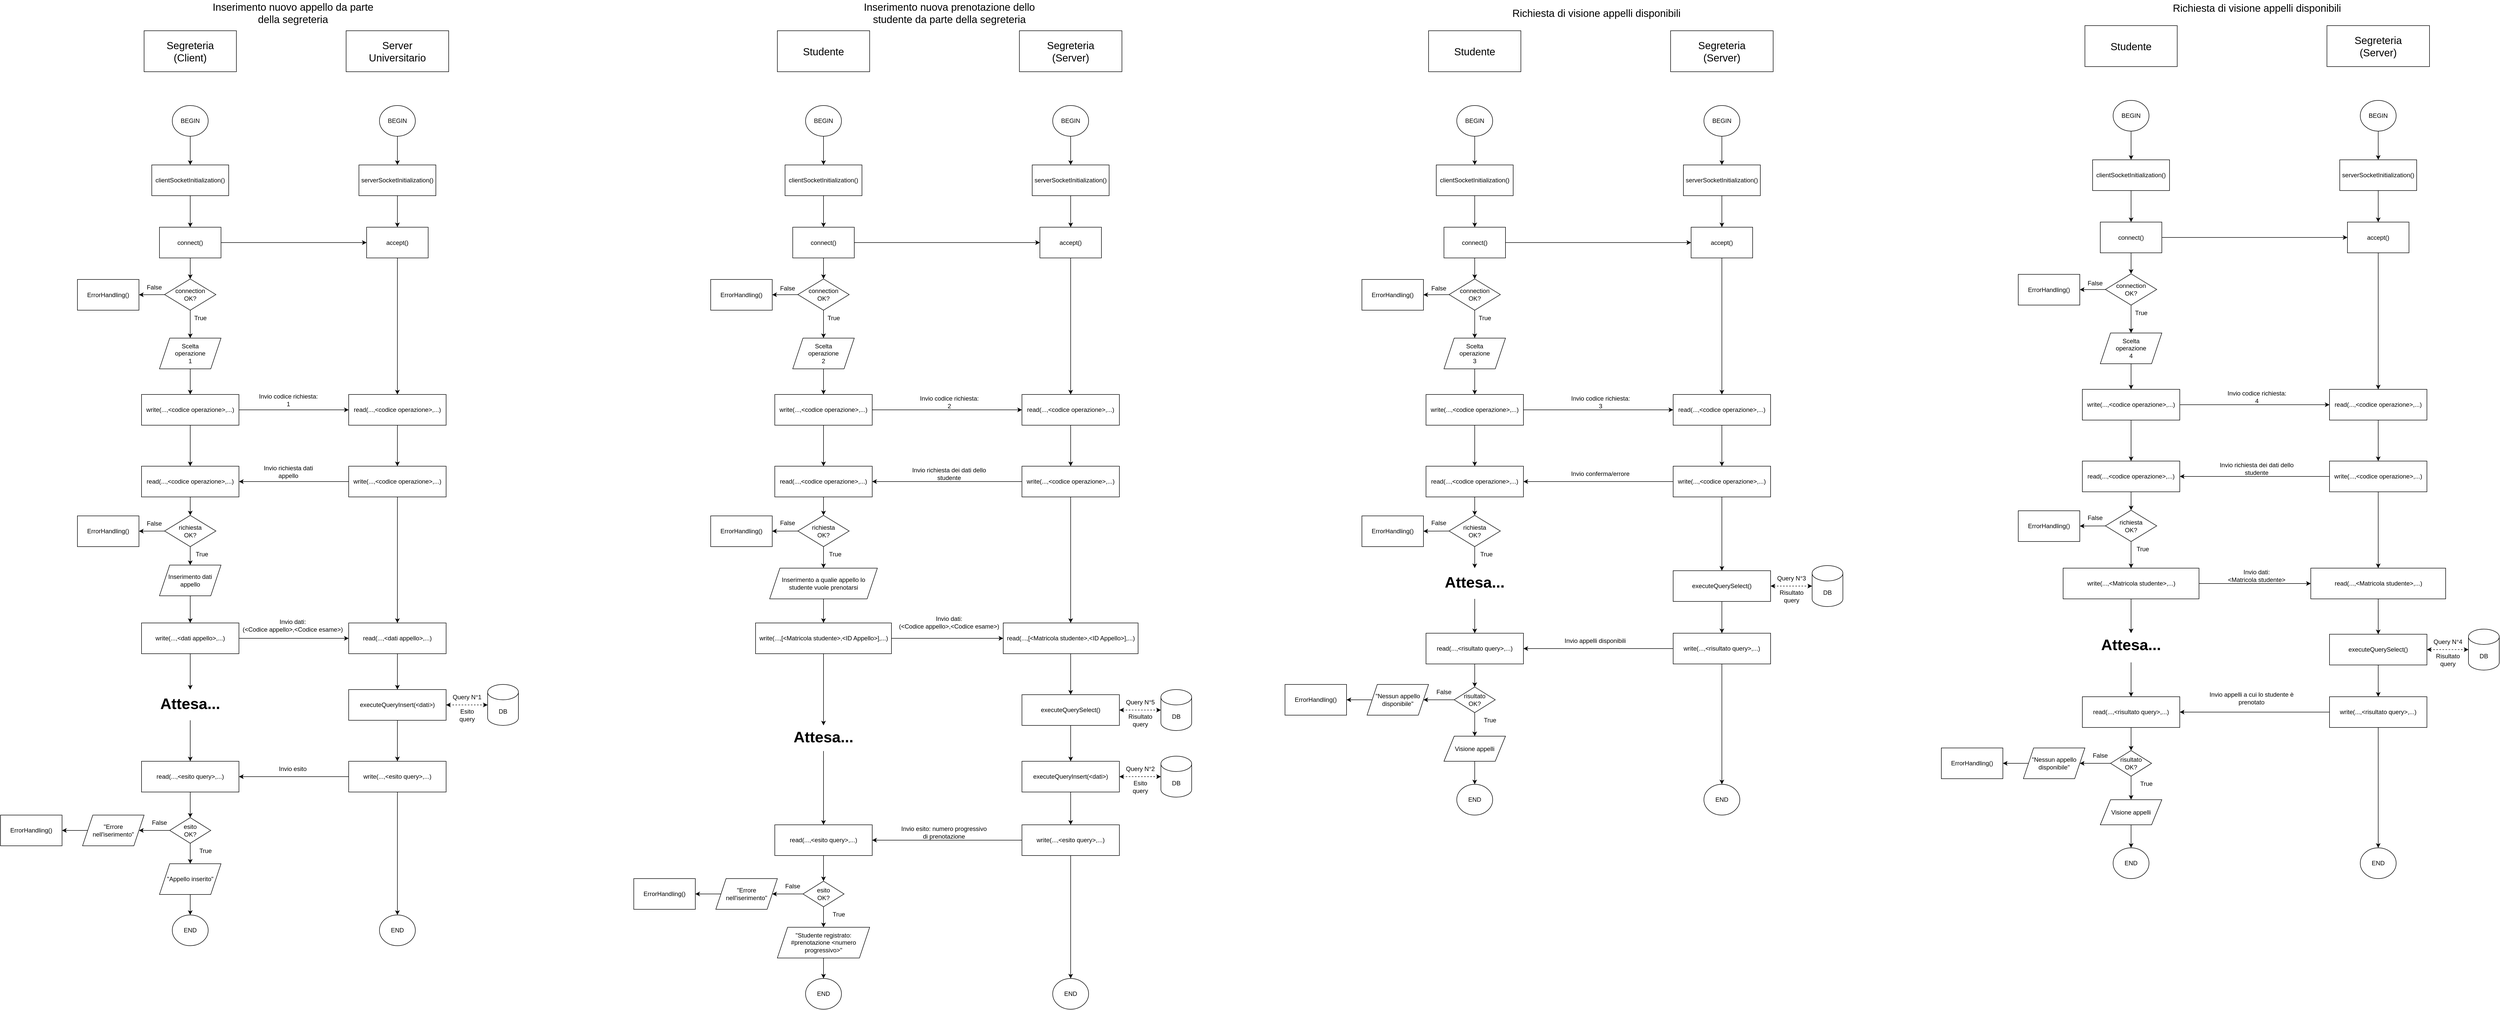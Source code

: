 <mxfile version="22.1.18" type="device">
  <diagram name="Pagina-1" id="u7obP80k1SkNDivpocj3">
    <mxGraphModel dx="2140" dy="786" grid="1" gridSize="10" guides="1" tooltips="1" connect="1" arrows="1" fold="1" page="1" pageScale="1" pageWidth="827" pageHeight="1169" math="0" shadow="0">
      <root>
        <mxCell id="0" />
        <mxCell id="1" parent="0" />
        <mxCell id="zcgFaYee5HBM7g3uIj9R-27" value="&lt;font style=&quot;font-size: 20px;&quot;&gt;Segreteria&lt;br&gt;(Client)&lt;br&gt;&lt;/font&gt;" style="rounded=0;whiteSpace=wrap;html=1;" vertex="1" parent="1">
          <mxGeometry x="-535" y="60" width="180" height="80" as="geometry" />
        </mxCell>
        <mxCell id="zcgFaYee5HBM7g3uIj9R-28" value="&lt;font style=&quot;font-size: 20px;&quot;&gt;Server&lt;br&gt;Universitario&lt;br&gt;&lt;/font&gt;" style="rounded=0;whiteSpace=wrap;html=1;" vertex="1" parent="1">
          <mxGeometry x="-141" y="60" width="200" height="80" as="geometry" />
        </mxCell>
        <mxCell id="zcgFaYee5HBM7g3uIj9R-30" value="clientSocketInitialization()" style="rounded=0;whiteSpace=wrap;html=1;" vertex="1" parent="1">
          <mxGeometry x="-520" y="321.95" width="150" height="60" as="geometry" />
        </mxCell>
        <mxCell id="zcgFaYee5HBM7g3uIj9R-31" value="serverSocketInitialization()" style="rounded=0;whiteSpace=wrap;html=1;" vertex="1" parent="1">
          <mxGeometry x="-116" y="321.95" width="150" height="60" as="geometry" />
        </mxCell>
        <mxCell id="zcgFaYee5HBM7g3uIj9R-32" value="" style="endArrow=classic;html=1;rounded=0;" edge="1" parent="1" source="zcgFaYee5HBM7g3uIj9R-95" target="zcgFaYee5HBM7g3uIj9R-30">
          <mxGeometry width="50" height="50" relative="1" as="geometry">
            <mxPoint x="-545" y="370" as="sourcePoint" />
            <mxPoint x="-495" y="320" as="targetPoint" />
          </mxGeometry>
        </mxCell>
        <mxCell id="zcgFaYee5HBM7g3uIj9R-33" value="" style="endArrow=classic;html=1;rounded=0;" edge="1" parent="1" source="zcgFaYee5HBM7g3uIj9R-109" target="zcgFaYee5HBM7g3uIj9R-31">
          <mxGeometry width="50" height="50" relative="1" as="geometry">
            <mxPoint x="-161" y="154.95" as="sourcePoint" />
            <mxPoint x="-161" y="220.95" as="targetPoint" />
          </mxGeometry>
        </mxCell>
        <mxCell id="zcgFaYee5HBM7g3uIj9R-34" value="" style="endArrow=classic;html=1;rounded=0;" edge="1" parent="1" source="zcgFaYee5HBM7g3uIj9R-30" target="zcgFaYee5HBM7g3uIj9R-36">
          <mxGeometry width="50" height="50" relative="1" as="geometry">
            <mxPoint x="-435" y="407.5" as="sourcePoint" />
            <mxPoint x="-445" y="443.5" as="targetPoint" />
          </mxGeometry>
        </mxCell>
        <mxCell id="zcgFaYee5HBM7g3uIj9R-36" value="connect()" style="rounded=0;whiteSpace=wrap;html=1;" vertex="1" parent="1">
          <mxGeometry x="-505" y="443.5" width="120" height="60" as="geometry" />
        </mxCell>
        <mxCell id="zcgFaYee5HBM7g3uIj9R-37" value="accept()" style="rounded=0;whiteSpace=wrap;html=1;" vertex="1" parent="1">
          <mxGeometry x="-101" y="443.5" width="120" height="60" as="geometry" />
        </mxCell>
        <mxCell id="zcgFaYee5HBM7g3uIj9R-38" value="" style="endArrow=classic;html=1;rounded=0;entryX=0;entryY=0.5;entryDx=0;entryDy=0;exitX=1;exitY=0.5;exitDx=0;exitDy=0;" edge="1" parent="1" source="zcgFaYee5HBM7g3uIj9R-36" target="zcgFaYee5HBM7g3uIj9R-37">
          <mxGeometry width="50" height="50" relative="1" as="geometry">
            <mxPoint x="-545" y="486" as="sourcePoint" />
            <mxPoint x="-495" y="436" as="targetPoint" />
          </mxGeometry>
        </mxCell>
        <mxCell id="zcgFaYee5HBM7g3uIj9R-39" value="" style="endArrow=classic;html=1;rounded=0;" edge="1" parent="1" source="zcgFaYee5HBM7g3uIj9R-31" target="zcgFaYee5HBM7g3uIj9R-37">
          <mxGeometry width="50" height="50" relative="1" as="geometry">
            <mxPoint x="119" y="394" as="sourcePoint" />
            <mxPoint x="119" y="460" as="targetPoint" />
          </mxGeometry>
        </mxCell>
        <mxCell id="zcgFaYee5HBM7g3uIj9R-40" value="Scelta&lt;br&gt;operazione&lt;br&gt;1" style="shape=parallelogram;perimeter=parallelogramPerimeter;whiteSpace=wrap;html=1;fixedSize=1;" vertex="1" parent="1">
          <mxGeometry x="-505" y="660" width="120" height="60" as="geometry" />
        </mxCell>
        <mxCell id="zcgFaYee5HBM7g3uIj9R-41" value="connection&lt;br&gt;OK?" style="rhombus;whiteSpace=wrap;html=1;" vertex="1" parent="1">
          <mxGeometry x="-495" y="544.5" width="100" height="61" as="geometry" />
        </mxCell>
        <mxCell id="zcgFaYee5HBM7g3uIj9R-42" value="" style="endArrow=classic;html=1;rounded=0;" edge="1" parent="1" source="zcgFaYee5HBM7g3uIj9R-36" target="zcgFaYee5HBM7g3uIj9R-41">
          <mxGeometry width="50" height="50" relative="1" as="geometry">
            <mxPoint x="-325" y="486" as="sourcePoint" />
            <mxPoint x="-275" y="436" as="targetPoint" />
          </mxGeometry>
        </mxCell>
        <mxCell id="zcgFaYee5HBM7g3uIj9R-43" value="" style="endArrow=classic;html=1;rounded=0;" edge="1" parent="1" source="zcgFaYee5HBM7g3uIj9R-41" target="zcgFaYee5HBM7g3uIj9R-40">
          <mxGeometry width="50" height="50" relative="1" as="geometry">
            <mxPoint x="-385" y="610" as="sourcePoint" />
            <mxPoint x="-385" y="651" as="targetPoint" />
          </mxGeometry>
        </mxCell>
        <mxCell id="zcgFaYee5HBM7g3uIj9R-44" value="True" style="text;html=1;strokeColor=none;fillColor=none;align=center;verticalAlign=middle;whiteSpace=wrap;rounded=0;" vertex="1" parent="1">
          <mxGeometry x="-455" y="605.5" width="60" height="30" as="geometry" />
        </mxCell>
        <mxCell id="zcgFaYee5HBM7g3uIj9R-45" value="Inserimento nuovo appello da parte della segreteria" style="text;html=1;strokeColor=none;fillColor=none;align=center;verticalAlign=middle;whiteSpace=wrap;rounded=0;fontSize=20;" vertex="1" parent="1">
          <mxGeometry x="-422.5" y="10" width="355" height="30" as="geometry" />
        </mxCell>
        <mxCell id="zcgFaYee5HBM7g3uIj9R-46" value="write(...,&amp;lt;codice operazione&amp;gt;,...)" style="rounded=0;whiteSpace=wrap;html=1;" vertex="1" parent="1">
          <mxGeometry x="-540" y="770" width="190" height="60" as="geometry" />
        </mxCell>
        <mxCell id="zcgFaYee5HBM7g3uIj9R-48" value="" style="endArrow=classic;html=1;rounded=0;exitX=1;exitY=0.5;exitDx=0;exitDy=0;" edge="1" parent="1" source="zcgFaYee5HBM7g3uIj9R-46" target="zcgFaYee5HBM7g3uIj9R-50">
          <mxGeometry width="50" height="50" relative="1" as="geometry">
            <mxPoint x="-545" y="812.5" as="sourcePoint" />
            <mxPoint x="-195" y="800" as="targetPoint" />
          </mxGeometry>
        </mxCell>
        <mxCell id="zcgFaYee5HBM7g3uIj9R-49" value="" style="endArrow=classic;html=1;rounded=0;" edge="1" parent="1" source="zcgFaYee5HBM7g3uIj9R-40" target="zcgFaYee5HBM7g3uIj9R-46">
          <mxGeometry width="50" height="50" relative="1" as="geometry">
            <mxPoint x="-375" y="716" as="sourcePoint" />
            <mxPoint x="-325" y="666" as="targetPoint" />
          </mxGeometry>
        </mxCell>
        <mxCell id="zcgFaYee5HBM7g3uIj9R-50" value="read(...,&amp;lt;codice operazione&amp;gt;,...)" style="rounded=0;whiteSpace=wrap;html=1;" vertex="1" parent="1">
          <mxGeometry x="-136" y="770" width="190" height="60" as="geometry" />
        </mxCell>
        <mxCell id="zcgFaYee5HBM7g3uIj9R-52" value="" style="endArrow=classic;html=1;rounded=0;" edge="1" parent="1" source="zcgFaYee5HBM7g3uIj9R-37" target="zcgFaYee5HBM7g3uIj9R-50">
          <mxGeometry width="50" height="50" relative="1" as="geometry">
            <mxPoint x="-281" y="676" as="sourcePoint" />
            <mxPoint x="-231" y="626" as="targetPoint" />
          </mxGeometry>
        </mxCell>
        <mxCell id="zcgFaYee5HBM7g3uIj9R-53" value="Invio codice richiesta: 1" style="text;html=1;strokeColor=none;fillColor=none;align=center;verticalAlign=middle;whiteSpace=wrap;rounded=0;" vertex="1" parent="1">
          <mxGeometry x="-315" y="766" width="122.5" height="30" as="geometry" />
        </mxCell>
        <mxCell id="zcgFaYee5HBM7g3uIj9R-54" value="read(...,&amp;lt;codice operazione&amp;gt;,...)" style="rounded=0;whiteSpace=wrap;html=1;" vertex="1" parent="1">
          <mxGeometry x="-540" y="910" width="190" height="60" as="geometry" />
        </mxCell>
        <mxCell id="zcgFaYee5HBM7g3uIj9R-55" value="" style="endArrow=none;html=1;rounded=0;exitX=1;exitY=0.5;exitDx=0;exitDy=0;startArrow=classic;startFill=1;endFill=0;" edge="1" parent="1" source="zcgFaYee5HBM7g3uIj9R-54" target="zcgFaYee5HBM7g3uIj9R-56">
          <mxGeometry width="50" height="50" relative="1" as="geometry">
            <mxPoint x="-545" y="952.5" as="sourcePoint" />
            <mxPoint x="-195" y="940" as="targetPoint" />
          </mxGeometry>
        </mxCell>
        <mxCell id="zcgFaYee5HBM7g3uIj9R-56" value="write(...,&amp;lt;codice operazione&amp;gt;,...)" style="rounded=0;whiteSpace=wrap;html=1;" vertex="1" parent="1">
          <mxGeometry x="-136" y="910" width="190" height="60" as="geometry" />
        </mxCell>
        <mxCell id="zcgFaYee5HBM7g3uIj9R-57" value="Invio richiesta dati appello" style="text;html=1;strokeColor=none;fillColor=none;align=center;verticalAlign=middle;whiteSpace=wrap;rounded=0;" vertex="1" parent="1">
          <mxGeometry x="-315" y="906" width="122.5" height="30" as="geometry" />
        </mxCell>
        <mxCell id="zcgFaYee5HBM7g3uIj9R-58" value="" style="endArrow=classic;html=1;rounded=0;" edge="1" parent="1" source="zcgFaYee5HBM7g3uIj9R-50" target="zcgFaYee5HBM7g3uIj9R-56">
          <mxGeometry width="50" height="50" relative="1" as="geometry">
            <mxPoint x="-201" y="896" as="sourcePoint" />
            <mxPoint x="-151" y="846" as="targetPoint" />
          </mxGeometry>
        </mxCell>
        <mxCell id="zcgFaYee5HBM7g3uIj9R-59" value="" style="endArrow=classic;html=1;rounded=0;" edge="1" parent="1" source="zcgFaYee5HBM7g3uIj9R-46" target="zcgFaYee5HBM7g3uIj9R-54">
          <mxGeometry width="50" height="50" relative="1" as="geometry">
            <mxPoint x="-215" y="896" as="sourcePoint" />
            <mxPoint x="-165" y="846" as="targetPoint" />
          </mxGeometry>
        </mxCell>
        <mxCell id="zcgFaYee5HBM7g3uIj9R-60" value="Inserimento dati appello" style="shape=parallelogram;perimeter=parallelogramPerimeter;whiteSpace=wrap;html=1;fixedSize=1;" vertex="1" parent="1">
          <mxGeometry x="-505" y="1103" width="120" height="60" as="geometry" />
        </mxCell>
        <mxCell id="zcgFaYee5HBM7g3uIj9R-61" value="richiesta&lt;br&gt;OK?" style="rhombus;whiteSpace=wrap;html=1;" vertex="1" parent="1">
          <mxGeometry x="-495" y="1006" width="100" height="61" as="geometry" />
        </mxCell>
        <mxCell id="zcgFaYee5HBM7g3uIj9R-62" value="" style="endArrow=classic;html=1;rounded=0;" edge="1" parent="1" source="zcgFaYee5HBM7g3uIj9R-61" target="zcgFaYee5HBM7g3uIj9R-60">
          <mxGeometry width="50" height="50" relative="1" as="geometry">
            <mxPoint x="-385" y="1101.5" as="sourcePoint" />
            <mxPoint x="-385" y="1142.5" as="targetPoint" />
          </mxGeometry>
        </mxCell>
        <mxCell id="zcgFaYee5HBM7g3uIj9R-63" value="True" style="text;html=1;strokeColor=none;fillColor=none;align=center;verticalAlign=middle;whiteSpace=wrap;rounded=0;" vertex="1" parent="1">
          <mxGeometry x="-452" y="1067" width="60" height="30" as="geometry" />
        </mxCell>
        <mxCell id="zcgFaYee5HBM7g3uIj9R-64" value="" style="endArrow=classic;html=1;rounded=0;" edge="1" parent="1" source="zcgFaYee5HBM7g3uIj9R-54" target="zcgFaYee5HBM7g3uIj9R-61">
          <mxGeometry width="50" height="50" relative="1" as="geometry">
            <mxPoint x="-275" y="1126" as="sourcePoint" />
            <mxPoint x="-225" y="1076" as="targetPoint" />
          </mxGeometry>
        </mxCell>
        <mxCell id="zcgFaYee5HBM7g3uIj9R-65" value="write(...,&amp;lt;dati appello&amp;gt;,...)" style="rounded=0;whiteSpace=wrap;html=1;" vertex="1" parent="1">
          <mxGeometry x="-540" y="1216" width="190" height="60" as="geometry" />
        </mxCell>
        <mxCell id="zcgFaYee5HBM7g3uIj9R-66" value="" style="endArrow=classic;html=1;rounded=0;exitX=1;exitY=0.5;exitDx=0;exitDy=0;" edge="1" parent="1" source="zcgFaYee5HBM7g3uIj9R-65" target="zcgFaYee5HBM7g3uIj9R-67">
          <mxGeometry width="50" height="50" relative="1" as="geometry">
            <mxPoint x="-545" y="1252.5" as="sourcePoint" />
            <mxPoint x="-195" y="1240" as="targetPoint" />
          </mxGeometry>
        </mxCell>
        <mxCell id="zcgFaYee5HBM7g3uIj9R-67" value="read(...,&amp;lt;dati appello&amp;gt;,...)" style="rounded=0;whiteSpace=wrap;html=1;" vertex="1" parent="1">
          <mxGeometry x="-136" y="1216" width="190" height="60" as="geometry" />
        </mxCell>
        <mxCell id="zcgFaYee5HBM7g3uIj9R-68" value="Invio dati: &lt;br&gt;(&amp;lt;Codice appello&amp;gt;,&amp;lt;Codice esame&amp;gt;)" style="text;html=1;strokeColor=none;fillColor=none;align=center;verticalAlign=middle;whiteSpace=wrap;rounded=0;" vertex="1" parent="1">
          <mxGeometry x="-385" y="1206" width="280" height="30" as="geometry" />
        </mxCell>
        <mxCell id="zcgFaYee5HBM7g3uIj9R-69" value="" style="endArrow=classic;html=1;rounded=0;" edge="1" parent="1" source="zcgFaYee5HBM7g3uIj9R-56" target="zcgFaYee5HBM7g3uIj9R-67">
          <mxGeometry width="50" height="50" relative="1" as="geometry">
            <mxPoint x="-115" y="1286" as="sourcePoint" />
            <mxPoint x="-65" y="1236" as="targetPoint" />
          </mxGeometry>
        </mxCell>
        <mxCell id="zcgFaYee5HBM7g3uIj9R-70" value="" style="endArrow=classic;html=1;rounded=0;" edge="1" parent="1" source="zcgFaYee5HBM7g3uIj9R-60" target="zcgFaYee5HBM7g3uIj9R-65">
          <mxGeometry width="50" height="50" relative="1" as="geometry">
            <mxPoint x="-285" y="1126" as="sourcePoint" />
            <mxPoint x="-235" y="1076" as="targetPoint" />
          </mxGeometry>
        </mxCell>
        <mxCell id="zcgFaYee5HBM7g3uIj9R-72" value="executeQueryInsert(&amp;lt;dati&amp;gt;)" style="rounded=0;whiteSpace=wrap;html=1;" vertex="1" parent="1">
          <mxGeometry x="-136" y="1346" width="190" height="60" as="geometry" />
        </mxCell>
        <mxCell id="zcgFaYee5HBM7g3uIj9R-73" value="" style="endArrow=classic;html=1;rounded=0;" edge="1" parent="1" source="zcgFaYee5HBM7g3uIj9R-67" target="zcgFaYee5HBM7g3uIj9R-72">
          <mxGeometry width="50" height="50" relative="1" as="geometry">
            <mxPoint x="-215" y="1486" as="sourcePoint" />
            <mxPoint x="-165" y="1436" as="targetPoint" />
          </mxGeometry>
        </mxCell>
        <mxCell id="zcgFaYee5HBM7g3uIj9R-74" value="" style="endArrow=classic;html=1;rounded=0;" edge="1" parent="1" source="zcgFaYee5HBM7g3uIj9R-65">
          <mxGeometry width="50" height="50" relative="1" as="geometry">
            <mxPoint x="-215" y="1386" as="sourcePoint" />
            <mxPoint x="-445" y="1346" as="targetPoint" />
          </mxGeometry>
        </mxCell>
        <mxCell id="zcgFaYee5HBM7g3uIj9R-75" value="Attesa..." style="text;html=1;strokeColor=none;fillColor=none;align=center;verticalAlign=top;whiteSpace=wrap;rounded=0;fontSize=30;fontStyle=1;spacing=0;" vertex="1" parent="1">
          <mxGeometry x="-475" y="1351" width="60" height="50" as="geometry" />
        </mxCell>
        <mxCell id="zcgFaYee5HBM7g3uIj9R-77" value="" style="endArrow=classic;dashed=1;html=1;rounded=0;endFill=1;startArrow=classic;startFill=1;" edge="1" parent="1" source="zcgFaYee5HBM7g3uIj9R-72" target="zcgFaYee5HBM7g3uIj9R-78">
          <mxGeometry width="50" height="50" relative="1" as="geometry">
            <mxPoint x="-215" y="1486" as="sourcePoint" />
            <mxPoint x="145" y="1376" as="targetPoint" />
          </mxGeometry>
        </mxCell>
        <mxCell id="zcgFaYee5HBM7g3uIj9R-78" value="DB" style="shape=cylinder3;whiteSpace=wrap;html=1;boundedLbl=1;backgroundOutline=1;size=15;" vertex="1" parent="1">
          <mxGeometry x="135" y="1336" width="60" height="80" as="geometry" />
        </mxCell>
        <mxCell id="zcgFaYee5HBM7g3uIj9R-79" value="" style="endArrow=classic;html=1;rounded=0;" edge="1" parent="1" source="zcgFaYee5HBM7g3uIj9R-72" target="zcgFaYee5HBM7g3uIj9R-81">
          <mxGeometry width="50" height="50" relative="1" as="geometry">
            <mxPoint x="-225" y="1476" as="sourcePoint" />
            <mxPoint x="-41" y="1466" as="targetPoint" />
          </mxGeometry>
        </mxCell>
        <mxCell id="zcgFaYee5HBM7g3uIj9R-81" value="write(...,&amp;lt;esito query&amp;gt;,...)" style="rounded=0;whiteSpace=wrap;html=1;" vertex="1" parent="1">
          <mxGeometry x="-136" y="1486" width="190" height="60" as="geometry" />
        </mxCell>
        <mxCell id="zcgFaYee5HBM7g3uIj9R-82" value="" style="endArrow=classic;html=1;rounded=0;" edge="1" parent="1" target="zcgFaYee5HBM7g3uIj9R-85">
          <mxGeometry width="50" height="50" relative="1" as="geometry">
            <mxPoint x="-445" y="1406" as="sourcePoint" />
            <mxPoint x="-445.5" y="1506" as="targetPoint" />
          </mxGeometry>
        </mxCell>
        <mxCell id="zcgFaYee5HBM7g3uIj9R-85" value="read(...,&amp;lt;esito query&amp;gt;,...)" style="rounded=0;whiteSpace=wrap;html=1;" vertex="1" parent="1">
          <mxGeometry x="-540" y="1486" width="190" height="60" as="geometry" />
        </mxCell>
        <mxCell id="zcgFaYee5HBM7g3uIj9R-86" value="" style="endArrow=classic;html=1;rounded=0;" edge="1" parent="1" source="zcgFaYee5HBM7g3uIj9R-81" target="zcgFaYee5HBM7g3uIj9R-85">
          <mxGeometry width="50" height="50" relative="1" as="geometry">
            <mxPoint x="-215" y="1486" as="sourcePoint" />
            <mxPoint x="-165" y="1436" as="targetPoint" />
          </mxGeometry>
        </mxCell>
        <mxCell id="zcgFaYee5HBM7g3uIj9R-87" value="Invio esito" style="text;html=1;strokeColor=none;fillColor=none;align=center;verticalAlign=middle;whiteSpace=wrap;rounded=0;" vertex="1" parent="1">
          <mxGeometry x="-330" y="1486" width="170" height="30" as="geometry" />
        </mxCell>
        <mxCell id="zcgFaYee5HBM7g3uIj9R-88" value="Query N°1" style="text;html=1;strokeColor=none;fillColor=none;align=center;verticalAlign=middle;whiteSpace=wrap;rounded=0;" vertex="1" parent="1">
          <mxGeometry x="65" y="1346" width="60" height="30" as="geometry" />
        </mxCell>
        <mxCell id="zcgFaYee5HBM7g3uIj9R-89" value="Esito query" style="text;html=1;strokeColor=none;fillColor=none;align=center;verticalAlign=middle;whiteSpace=wrap;rounded=0;" vertex="1" parent="1">
          <mxGeometry x="65" y="1381" width="60" height="30" as="geometry" />
        </mxCell>
        <mxCell id="zcgFaYee5HBM7g3uIj9R-90" value="esito&lt;br&gt;OK?" style="rhombus;whiteSpace=wrap;html=1;" vertex="1" parent="1">
          <mxGeometry x="-485" y="1596" width="80" height="50" as="geometry" />
        </mxCell>
        <mxCell id="zcgFaYee5HBM7g3uIj9R-91" value="" style="endArrow=classic;html=1;rounded=0;" edge="1" parent="1" source="zcgFaYee5HBM7g3uIj9R-85" target="zcgFaYee5HBM7g3uIj9R-90">
          <mxGeometry width="50" height="50" relative="1" as="geometry">
            <mxPoint x="-295" y="1626" as="sourcePoint" />
            <mxPoint x="-245" y="1576" as="targetPoint" />
          </mxGeometry>
        </mxCell>
        <mxCell id="zcgFaYee5HBM7g3uIj9R-92" value="&quot;Appello inserito&quot;" style="shape=parallelogram;perimeter=parallelogramPerimeter;whiteSpace=wrap;html=1;fixedSize=1;" vertex="1" parent="1">
          <mxGeometry x="-505" y="1686" width="120" height="60" as="geometry" />
        </mxCell>
        <mxCell id="zcgFaYee5HBM7g3uIj9R-93" value="" style="endArrow=classic;html=1;rounded=0;" edge="1" parent="1" source="zcgFaYee5HBM7g3uIj9R-90" target="zcgFaYee5HBM7g3uIj9R-92">
          <mxGeometry width="50" height="50" relative="1" as="geometry">
            <mxPoint x="-445" y="1716" as="sourcePoint" />
            <mxPoint x="-395" y="1666" as="targetPoint" />
          </mxGeometry>
        </mxCell>
        <mxCell id="zcgFaYee5HBM7g3uIj9R-95" value="BEGIN" style="ellipse;whiteSpace=wrap;html=1;" vertex="1" parent="1">
          <mxGeometry x="-480" y="205.95" width="70" height="60" as="geometry" />
        </mxCell>
        <mxCell id="zcgFaYee5HBM7g3uIj9R-96" value="END" style="ellipse;whiteSpace=wrap;html=1;" vertex="1" parent="1">
          <mxGeometry x="-480" y="1786" width="70" height="60" as="geometry" />
        </mxCell>
        <mxCell id="zcgFaYee5HBM7g3uIj9R-97" value="" style="endArrow=classic;html=1;rounded=0;" edge="1" parent="1" source="zcgFaYee5HBM7g3uIj9R-92" target="zcgFaYee5HBM7g3uIj9R-96">
          <mxGeometry width="50" height="50" relative="1" as="geometry">
            <mxPoint x="-355" y="1836" as="sourcePoint" />
            <mxPoint x="-305" y="1786" as="targetPoint" />
          </mxGeometry>
        </mxCell>
        <mxCell id="zcgFaYee5HBM7g3uIj9R-98" value="True" style="text;html=1;strokeColor=none;fillColor=none;align=center;verticalAlign=middle;whiteSpace=wrap;rounded=0;" vertex="1" parent="1">
          <mxGeometry x="-445" y="1646" width="60" height="30" as="geometry" />
        </mxCell>
        <mxCell id="zcgFaYee5HBM7g3uIj9R-99" value="&quot;Errore nell&#39;iserimento&quot;" style="shape=parallelogram;perimeter=parallelogramPerimeter;whiteSpace=wrap;html=1;fixedSize=1;" vertex="1" parent="1">
          <mxGeometry x="-655" y="1591" width="120" height="60" as="geometry" />
        </mxCell>
        <mxCell id="zcgFaYee5HBM7g3uIj9R-100" value="" style="endArrow=classic;html=1;rounded=0;" edge="1" parent="1" source="zcgFaYee5HBM7g3uIj9R-90" target="zcgFaYee5HBM7g3uIj9R-99">
          <mxGeometry width="50" height="50" relative="1" as="geometry">
            <mxPoint x="-645" y="1466" as="sourcePoint" />
            <mxPoint x="-595" y="1416" as="targetPoint" />
          </mxGeometry>
        </mxCell>
        <mxCell id="zcgFaYee5HBM7g3uIj9R-101" value="" style="endArrow=classic;html=1;rounded=0;" edge="1" parent="1" source="zcgFaYee5HBM7g3uIj9R-99" target="zcgFaYee5HBM7g3uIj9R-102">
          <mxGeometry width="50" height="50" relative="1" as="geometry">
            <mxPoint x="-645" y="1466" as="sourcePoint" />
            <mxPoint x="-695" y="1621" as="targetPoint" />
          </mxGeometry>
        </mxCell>
        <mxCell id="zcgFaYee5HBM7g3uIj9R-102" value="ErrorHandling()" style="rounded=0;whiteSpace=wrap;html=1;" vertex="1" parent="1">
          <mxGeometry x="-815" y="1591" width="120" height="60" as="geometry" />
        </mxCell>
        <mxCell id="zcgFaYee5HBM7g3uIj9R-103" value="ErrorHandling()" style="rounded=0;whiteSpace=wrap;html=1;" vertex="1" parent="1">
          <mxGeometry x="-665" y="1007" width="120" height="60" as="geometry" />
        </mxCell>
        <mxCell id="zcgFaYee5HBM7g3uIj9R-104" value="" style="endArrow=classic;html=1;rounded=0;" edge="1" parent="1" source="zcgFaYee5HBM7g3uIj9R-61" target="zcgFaYee5HBM7g3uIj9R-103">
          <mxGeometry width="50" height="50" relative="1" as="geometry">
            <mxPoint x="-645" y="1306" as="sourcePoint" />
            <mxPoint x="-595" y="1256" as="targetPoint" />
          </mxGeometry>
        </mxCell>
        <mxCell id="zcgFaYee5HBM7g3uIj9R-105" value="ErrorHandling()" style="rounded=0;whiteSpace=wrap;html=1;" vertex="1" parent="1">
          <mxGeometry x="-665" y="545.5" width="120" height="60" as="geometry" />
        </mxCell>
        <mxCell id="zcgFaYee5HBM7g3uIj9R-108" value="" style="endArrow=classic;html=1;rounded=0;" edge="1" parent="1" source="zcgFaYee5HBM7g3uIj9R-41" target="zcgFaYee5HBM7g3uIj9R-105">
          <mxGeometry width="50" height="50" relative="1" as="geometry">
            <mxPoint x="-645" y="836" as="sourcePoint" />
            <mxPoint x="-595" y="786" as="targetPoint" />
          </mxGeometry>
        </mxCell>
        <mxCell id="zcgFaYee5HBM7g3uIj9R-109" value="BEGIN" style="ellipse;whiteSpace=wrap;html=1;" vertex="1" parent="1">
          <mxGeometry x="-76" y="205.95" width="70" height="60" as="geometry" />
        </mxCell>
        <mxCell id="zcgFaYee5HBM7g3uIj9R-110" value="END" style="ellipse;whiteSpace=wrap;html=1;" vertex="1" parent="1">
          <mxGeometry x="-76" y="1786" width="70" height="60" as="geometry" />
        </mxCell>
        <mxCell id="zcgFaYee5HBM7g3uIj9R-111" value="" style="endArrow=classic;html=1;rounded=0;" edge="1" parent="1" source="zcgFaYee5HBM7g3uIj9R-81" target="zcgFaYee5HBM7g3uIj9R-110">
          <mxGeometry width="50" height="50" relative="1" as="geometry">
            <mxPoint x="-85" y="1730" as="sourcePoint" />
            <mxPoint x="-35" y="1680" as="targetPoint" />
          </mxGeometry>
        </mxCell>
        <mxCell id="zcgFaYee5HBM7g3uIj9R-112" value="&lt;font style=&quot;font-size: 20px;&quot;&gt;Studente&lt;br&gt;&lt;/font&gt;" style="rounded=0;whiteSpace=wrap;html=1;" vertex="1" parent="1">
          <mxGeometry x="700" y="60" width="180" height="80" as="geometry" />
        </mxCell>
        <mxCell id="zcgFaYee5HBM7g3uIj9R-113" value="&lt;font style=&quot;font-size: 20px;&quot;&gt;Segreteria&lt;br&gt;(Server)&lt;br&gt;&lt;/font&gt;" style="rounded=0;whiteSpace=wrap;html=1;" vertex="1" parent="1">
          <mxGeometry x="1172" y="60" width="200" height="80" as="geometry" />
        </mxCell>
        <mxCell id="zcgFaYee5HBM7g3uIj9R-114" value="clientSocketInitialization()" style="rounded=0;whiteSpace=wrap;html=1;" vertex="1" parent="1">
          <mxGeometry x="715" y="321.95" width="150" height="60" as="geometry" />
        </mxCell>
        <mxCell id="zcgFaYee5HBM7g3uIj9R-115" value="serverSocketInitialization()" style="rounded=0;whiteSpace=wrap;html=1;" vertex="1" parent="1">
          <mxGeometry x="1197" y="321.95" width="150" height="60" as="geometry" />
        </mxCell>
        <mxCell id="zcgFaYee5HBM7g3uIj9R-116" value="" style="endArrow=classic;html=1;rounded=0;" edge="1" parent="1" source="zcgFaYee5HBM7g3uIj9R-170" target="zcgFaYee5HBM7g3uIj9R-114">
          <mxGeometry width="50" height="50" relative="1" as="geometry">
            <mxPoint x="690" y="370" as="sourcePoint" />
            <mxPoint x="740" y="320" as="targetPoint" />
          </mxGeometry>
        </mxCell>
        <mxCell id="zcgFaYee5HBM7g3uIj9R-117" value="" style="endArrow=classic;html=1;rounded=0;" edge="1" parent="1" source="zcgFaYee5HBM7g3uIj9R-182" target="zcgFaYee5HBM7g3uIj9R-115">
          <mxGeometry width="50" height="50" relative="1" as="geometry">
            <mxPoint x="1152" y="154.95" as="sourcePoint" />
            <mxPoint x="1152" y="220.95" as="targetPoint" />
          </mxGeometry>
        </mxCell>
        <mxCell id="zcgFaYee5HBM7g3uIj9R-118" value="" style="endArrow=classic;html=1;rounded=0;" edge="1" parent="1" source="zcgFaYee5HBM7g3uIj9R-114" target="zcgFaYee5HBM7g3uIj9R-119">
          <mxGeometry width="50" height="50" relative="1" as="geometry">
            <mxPoint x="800" y="407.5" as="sourcePoint" />
            <mxPoint x="790" y="443.5" as="targetPoint" />
          </mxGeometry>
        </mxCell>
        <mxCell id="zcgFaYee5HBM7g3uIj9R-119" value="connect()" style="rounded=0;whiteSpace=wrap;html=1;" vertex="1" parent="1">
          <mxGeometry x="730" y="443.5" width="120" height="60" as="geometry" />
        </mxCell>
        <mxCell id="zcgFaYee5HBM7g3uIj9R-120" value="accept()" style="rounded=0;whiteSpace=wrap;html=1;" vertex="1" parent="1">
          <mxGeometry x="1212" y="443.5" width="120" height="60" as="geometry" />
        </mxCell>
        <mxCell id="zcgFaYee5HBM7g3uIj9R-121" value="" style="endArrow=classic;html=1;rounded=0;entryX=0;entryY=0.5;entryDx=0;entryDy=0;exitX=1;exitY=0.5;exitDx=0;exitDy=0;" edge="1" parent="1" source="zcgFaYee5HBM7g3uIj9R-119" target="zcgFaYee5HBM7g3uIj9R-120">
          <mxGeometry width="50" height="50" relative="1" as="geometry">
            <mxPoint x="690" y="486" as="sourcePoint" />
            <mxPoint x="740" y="436" as="targetPoint" />
          </mxGeometry>
        </mxCell>
        <mxCell id="zcgFaYee5HBM7g3uIj9R-122" value="" style="endArrow=classic;html=1;rounded=0;" edge="1" parent="1" source="zcgFaYee5HBM7g3uIj9R-115" target="zcgFaYee5HBM7g3uIj9R-120">
          <mxGeometry width="50" height="50" relative="1" as="geometry">
            <mxPoint x="1432" y="394" as="sourcePoint" />
            <mxPoint x="1432" y="460" as="targetPoint" />
          </mxGeometry>
        </mxCell>
        <mxCell id="zcgFaYee5HBM7g3uIj9R-123" value="Scelta&lt;br&gt;operazione&lt;br&gt;2" style="shape=parallelogram;perimeter=parallelogramPerimeter;whiteSpace=wrap;html=1;fixedSize=1;" vertex="1" parent="1">
          <mxGeometry x="730" y="660" width="120" height="60" as="geometry" />
        </mxCell>
        <mxCell id="zcgFaYee5HBM7g3uIj9R-124" value="connection&lt;br&gt;OK?" style="rhombus;whiteSpace=wrap;html=1;" vertex="1" parent="1">
          <mxGeometry x="740" y="544.5" width="100" height="61" as="geometry" />
        </mxCell>
        <mxCell id="zcgFaYee5HBM7g3uIj9R-125" value="" style="endArrow=classic;html=1;rounded=0;" edge="1" parent="1" source="zcgFaYee5HBM7g3uIj9R-119" target="zcgFaYee5HBM7g3uIj9R-124">
          <mxGeometry width="50" height="50" relative="1" as="geometry">
            <mxPoint x="910" y="486" as="sourcePoint" />
            <mxPoint x="960" y="436" as="targetPoint" />
          </mxGeometry>
        </mxCell>
        <mxCell id="zcgFaYee5HBM7g3uIj9R-126" value="" style="endArrow=classic;html=1;rounded=0;" edge="1" parent="1" source="zcgFaYee5HBM7g3uIj9R-124" target="zcgFaYee5HBM7g3uIj9R-123">
          <mxGeometry width="50" height="50" relative="1" as="geometry">
            <mxPoint x="850" y="610" as="sourcePoint" />
            <mxPoint x="850" y="651" as="targetPoint" />
          </mxGeometry>
        </mxCell>
        <mxCell id="zcgFaYee5HBM7g3uIj9R-127" value="True" style="text;html=1;strokeColor=none;fillColor=none;align=center;verticalAlign=middle;whiteSpace=wrap;rounded=0;" vertex="1" parent="1">
          <mxGeometry x="780" y="605.5" width="60" height="30" as="geometry" />
        </mxCell>
        <mxCell id="zcgFaYee5HBM7g3uIj9R-128" value="Inserimento nuova prenotazione dello studente da parte della segreteria" style="text;html=1;strokeColor=none;fillColor=none;align=center;verticalAlign=middle;whiteSpace=wrap;rounded=0;fontSize=20;" vertex="1" parent="1">
          <mxGeometry x="857.5" y="10" width="355" height="30" as="geometry" />
        </mxCell>
        <mxCell id="zcgFaYee5HBM7g3uIj9R-129" value="write(...,&amp;lt;codice operazione&amp;gt;,...)" style="rounded=0;whiteSpace=wrap;html=1;" vertex="1" parent="1">
          <mxGeometry x="695" y="770" width="190" height="60" as="geometry" />
        </mxCell>
        <mxCell id="zcgFaYee5HBM7g3uIj9R-130" value="" style="endArrow=classic;html=1;rounded=0;exitX=1;exitY=0.5;exitDx=0;exitDy=0;" edge="1" parent="1" source="zcgFaYee5HBM7g3uIj9R-129" target="zcgFaYee5HBM7g3uIj9R-132">
          <mxGeometry width="50" height="50" relative="1" as="geometry">
            <mxPoint x="690" y="812.5" as="sourcePoint" />
            <mxPoint x="1040" y="800" as="targetPoint" />
          </mxGeometry>
        </mxCell>
        <mxCell id="zcgFaYee5HBM7g3uIj9R-131" value="" style="endArrow=classic;html=1;rounded=0;" edge="1" parent="1" source="zcgFaYee5HBM7g3uIj9R-123" target="zcgFaYee5HBM7g3uIj9R-129">
          <mxGeometry width="50" height="50" relative="1" as="geometry">
            <mxPoint x="860" y="716" as="sourcePoint" />
            <mxPoint x="910" y="666" as="targetPoint" />
          </mxGeometry>
        </mxCell>
        <mxCell id="zcgFaYee5HBM7g3uIj9R-132" value="read(...,&amp;lt;codice operazione&amp;gt;,...)" style="rounded=0;whiteSpace=wrap;html=1;" vertex="1" parent="1">
          <mxGeometry x="1177" y="770" width="190" height="60" as="geometry" />
        </mxCell>
        <mxCell id="zcgFaYee5HBM7g3uIj9R-133" value="" style="endArrow=classic;html=1;rounded=0;" edge="1" parent="1" source="zcgFaYee5HBM7g3uIj9R-120" target="zcgFaYee5HBM7g3uIj9R-132">
          <mxGeometry width="50" height="50" relative="1" as="geometry">
            <mxPoint x="1032" y="676" as="sourcePoint" />
            <mxPoint x="1082" y="626" as="targetPoint" />
          </mxGeometry>
        </mxCell>
        <mxCell id="zcgFaYee5HBM7g3uIj9R-134" value="Invio codice richiesta: 2" style="text;html=1;strokeColor=none;fillColor=none;align=center;verticalAlign=middle;whiteSpace=wrap;rounded=0;" vertex="1" parent="1">
          <mxGeometry x="973.75" y="770" width="122.5" height="30" as="geometry" />
        </mxCell>
        <mxCell id="zcgFaYee5HBM7g3uIj9R-135" value="read(...,&amp;lt;codice operazione&amp;gt;,...)" style="rounded=0;whiteSpace=wrap;html=1;" vertex="1" parent="1">
          <mxGeometry x="695" y="910" width="190" height="60" as="geometry" />
        </mxCell>
        <mxCell id="zcgFaYee5HBM7g3uIj9R-136" value="" style="endArrow=none;html=1;rounded=0;exitX=1;exitY=0.5;exitDx=0;exitDy=0;startArrow=classic;startFill=1;endFill=0;" edge="1" parent="1" source="zcgFaYee5HBM7g3uIj9R-135" target="zcgFaYee5HBM7g3uIj9R-137">
          <mxGeometry width="50" height="50" relative="1" as="geometry">
            <mxPoint x="690" y="952.5" as="sourcePoint" />
            <mxPoint x="1040" y="940" as="targetPoint" />
          </mxGeometry>
        </mxCell>
        <mxCell id="zcgFaYee5HBM7g3uIj9R-137" value="write(...,&amp;lt;codice operazione&amp;gt;,...)" style="rounded=0;whiteSpace=wrap;html=1;" vertex="1" parent="1">
          <mxGeometry x="1177" y="910" width="190" height="60" as="geometry" />
        </mxCell>
        <mxCell id="zcgFaYee5HBM7g3uIj9R-138" value="Invio richiesta dei dati dello studente" style="text;html=1;strokeColor=none;fillColor=none;align=center;verticalAlign=middle;whiteSpace=wrap;rounded=0;" vertex="1" parent="1">
          <mxGeometry x="960" y="910" width="150" height="30" as="geometry" />
        </mxCell>
        <mxCell id="zcgFaYee5HBM7g3uIj9R-139" value="" style="endArrow=classic;html=1;rounded=0;" edge="1" parent="1" source="zcgFaYee5HBM7g3uIj9R-132" target="zcgFaYee5HBM7g3uIj9R-137">
          <mxGeometry width="50" height="50" relative="1" as="geometry">
            <mxPoint x="1112" y="896" as="sourcePoint" />
            <mxPoint x="1162" y="846" as="targetPoint" />
          </mxGeometry>
        </mxCell>
        <mxCell id="zcgFaYee5HBM7g3uIj9R-140" value="" style="endArrow=classic;html=1;rounded=0;" edge="1" parent="1" source="zcgFaYee5HBM7g3uIj9R-129" target="zcgFaYee5HBM7g3uIj9R-135">
          <mxGeometry width="50" height="50" relative="1" as="geometry">
            <mxPoint x="1020" y="896" as="sourcePoint" />
            <mxPoint x="1070" y="846" as="targetPoint" />
          </mxGeometry>
        </mxCell>
        <mxCell id="zcgFaYee5HBM7g3uIj9R-141" value="Inserimento a qualie appello lo studente vuole prenotarsi" style="shape=parallelogram;perimeter=parallelogramPerimeter;whiteSpace=wrap;html=1;fixedSize=1;" vertex="1" parent="1">
          <mxGeometry x="685" y="1109" width="210" height="60" as="geometry" />
        </mxCell>
        <mxCell id="zcgFaYee5HBM7g3uIj9R-142" value="richiesta&lt;br&gt;OK?" style="rhombus;whiteSpace=wrap;html=1;" vertex="1" parent="1">
          <mxGeometry x="740" y="1006" width="100" height="61" as="geometry" />
        </mxCell>
        <mxCell id="zcgFaYee5HBM7g3uIj9R-143" value="" style="endArrow=classic;html=1;rounded=0;" edge="1" parent="1" source="zcgFaYee5HBM7g3uIj9R-142" target="zcgFaYee5HBM7g3uIj9R-141">
          <mxGeometry width="50" height="50" relative="1" as="geometry">
            <mxPoint x="850" y="1101.5" as="sourcePoint" />
            <mxPoint x="850" y="1142.5" as="targetPoint" />
          </mxGeometry>
        </mxCell>
        <mxCell id="zcgFaYee5HBM7g3uIj9R-144" value="True" style="text;html=1;strokeColor=none;fillColor=none;align=center;verticalAlign=middle;whiteSpace=wrap;rounded=0;" vertex="1" parent="1">
          <mxGeometry x="783" y="1067" width="60" height="30" as="geometry" />
        </mxCell>
        <mxCell id="zcgFaYee5HBM7g3uIj9R-145" value="" style="endArrow=classic;html=1;rounded=0;" edge="1" parent="1" source="zcgFaYee5HBM7g3uIj9R-135" target="zcgFaYee5HBM7g3uIj9R-142">
          <mxGeometry width="50" height="50" relative="1" as="geometry">
            <mxPoint x="960" y="1126" as="sourcePoint" />
            <mxPoint x="1010" y="1076" as="targetPoint" />
          </mxGeometry>
        </mxCell>
        <mxCell id="zcgFaYee5HBM7g3uIj9R-146" value="write(...,[&amp;lt;Matricola studente&amp;gt;,&amp;lt;ID Appello&amp;gt;],...)" style="rounded=0;whiteSpace=wrap;html=1;" vertex="1" parent="1">
          <mxGeometry x="657.5" y="1216" width="265" height="60" as="geometry" />
        </mxCell>
        <mxCell id="zcgFaYee5HBM7g3uIj9R-147" value="" style="endArrow=classic;html=1;rounded=0;exitX=1;exitY=0.5;exitDx=0;exitDy=0;" edge="1" parent="1" source="zcgFaYee5HBM7g3uIj9R-146" target="zcgFaYee5HBM7g3uIj9R-148">
          <mxGeometry width="50" height="50" relative="1" as="geometry">
            <mxPoint x="690" y="1252.5" as="sourcePoint" />
            <mxPoint x="1040" y="1240" as="targetPoint" />
          </mxGeometry>
        </mxCell>
        <mxCell id="zcgFaYee5HBM7g3uIj9R-148" value="read(...,[&amp;lt;Matricola studente&amp;gt;,&amp;lt;ID Appello&amp;gt;],...)" style="rounded=0;whiteSpace=wrap;html=1;" vertex="1" parent="1">
          <mxGeometry x="1140.5" y="1216" width="263" height="60" as="geometry" />
        </mxCell>
        <mxCell id="zcgFaYee5HBM7g3uIj9R-149" value="Invio dati: &lt;br&gt;(&amp;lt;Codice appello&amp;gt;,&amp;lt;Codice esame&amp;gt;)" style="text;html=1;strokeColor=none;fillColor=none;align=center;verticalAlign=middle;whiteSpace=wrap;rounded=0;" vertex="1" parent="1">
          <mxGeometry x="895" y="1200" width="280" height="30" as="geometry" />
        </mxCell>
        <mxCell id="zcgFaYee5HBM7g3uIj9R-150" value="" style="endArrow=classic;html=1;rounded=0;" edge="1" parent="1" source="zcgFaYee5HBM7g3uIj9R-137" target="zcgFaYee5HBM7g3uIj9R-148">
          <mxGeometry width="50" height="50" relative="1" as="geometry">
            <mxPoint x="1198" y="1286" as="sourcePoint" />
            <mxPoint x="1248" y="1236" as="targetPoint" />
          </mxGeometry>
        </mxCell>
        <mxCell id="zcgFaYee5HBM7g3uIj9R-151" value="" style="endArrow=classic;html=1;rounded=0;" edge="1" parent="1" source="zcgFaYee5HBM7g3uIj9R-141" target="zcgFaYee5HBM7g3uIj9R-146">
          <mxGeometry width="50" height="50" relative="1" as="geometry">
            <mxPoint x="950" y="1126" as="sourcePoint" />
            <mxPoint x="1000" y="1076" as="targetPoint" />
          </mxGeometry>
        </mxCell>
        <mxCell id="zcgFaYee5HBM7g3uIj9R-152" value="executeQuerySelect()" style="rounded=0;whiteSpace=wrap;html=1;" vertex="1" parent="1">
          <mxGeometry x="1177" y="1356" width="190" height="60" as="geometry" />
        </mxCell>
        <mxCell id="zcgFaYee5HBM7g3uIj9R-153" value="" style="endArrow=classic;html=1;rounded=0;" edge="1" parent="1" source="zcgFaYee5HBM7g3uIj9R-148" target="zcgFaYee5HBM7g3uIj9R-152">
          <mxGeometry width="50" height="50" relative="1" as="geometry">
            <mxPoint x="1098" y="1486" as="sourcePoint" />
            <mxPoint x="1148" y="1436" as="targetPoint" />
          </mxGeometry>
        </mxCell>
        <mxCell id="zcgFaYee5HBM7g3uIj9R-154" value="" style="endArrow=classic;html=1;rounded=0;" edge="1" parent="1" source="zcgFaYee5HBM7g3uIj9R-146" target="zcgFaYee5HBM7g3uIj9R-155">
          <mxGeometry width="50" height="50" relative="1" as="geometry">
            <mxPoint x="1020" y="1386" as="sourcePoint" />
            <mxPoint x="790" y="1346" as="targetPoint" />
          </mxGeometry>
        </mxCell>
        <mxCell id="zcgFaYee5HBM7g3uIj9R-155" value="Attesa..." style="text;html=1;strokeColor=none;fillColor=none;align=center;verticalAlign=top;whiteSpace=wrap;rounded=0;fontSize=30;fontStyle=1;spacing=0;" vertex="1" parent="1">
          <mxGeometry x="760" y="1416" width="60" height="50" as="geometry" />
        </mxCell>
        <mxCell id="zcgFaYee5HBM7g3uIj9R-156" value="" style="endArrow=classic;dashed=1;html=1;rounded=0;endFill=1;startArrow=classic;startFill=1;" edge="1" parent="1" source="zcgFaYee5HBM7g3uIj9R-152" target="zcgFaYee5HBM7g3uIj9R-157">
          <mxGeometry width="50" height="50" relative="1" as="geometry">
            <mxPoint x="1098" y="1496" as="sourcePoint" />
            <mxPoint x="1458" y="1386" as="targetPoint" />
          </mxGeometry>
        </mxCell>
        <mxCell id="zcgFaYee5HBM7g3uIj9R-157" value="DB" style="shape=cylinder3;whiteSpace=wrap;html=1;boundedLbl=1;backgroundOutline=1;size=15;" vertex="1" parent="1">
          <mxGeometry x="1448" y="1346" width="60" height="80" as="geometry" />
        </mxCell>
        <mxCell id="zcgFaYee5HBM7g3uIj9R-158" value="" style="endArrow=classic;html=1;rounded=0;" edge="1" parent="1" source="zcgFaYee5HBM7g3uIj9R-152" target="zcgFaYee5HBM7g3uIj9R-224">
          <mxGeometry width="50" height="50" relative="1" as="geometry">
            <mxPoint x="1088" y="1476" as="sourcePoint" />
            <mxPoint x="1272" y="1466" as="targetPoint" />
          </mxGeometry>
        </mxCell>
        <mxCell id="zcgFaYee5HBM7g3uIj9R-159" value="write(...,&amp;lt;esito query&amp;gt;,...)" style="rounded=0;whiteSpace=wrap;html=1;" vertex="1" parent="1">
          <mxGeometry x="1177" y="1610" width="190" height="60" as="geometry" />
        </mxCell>
        <mxCell id="zcgFaYee5HBM7g3uIj9R-160" value="" style="endArrow=classic;html=1;rounded=0;" edge="1" parent="1" target="zcgFaYee5HBM7g3uIj9R-161" source="zcgFaYee5HBM7g3uIj9R-155">
          <mxGeometry width="50" height="50" relative="1" as="geometry">
            <mxPoint x="790" y="1406" as="sourcePoint" />
            <mxPoint x="789.5" y="1506" as="targetPoint" />
          </mxGeometry>
        </mxCell>
        <mxCell id="zcgFaYee5HBM7g3uIj9R-161" value="read(...,&amp;lt;esito query&amp;gt;,...)" style="rounded=0;whiteSpace=wrap;html=1;" vertex="1" parent="1">
          <mxGeometry x="695" y="1610" width="190" height="60" as="geometry" />
        </mxCell>
        <mxCell id="zcgFaYee5HBM7g3uIj9R-162" value="" style="endArrow=classic;html=1;rounded=0;" edge="1" parent="1" source="zcgFaYee5HBM7g3uIj9R-159" target="zcgFaYee5HBM7g3uIj9R-161">
          <mxGeometry width="50" height="50" relative="1" as="geometry">
            <mxPoint x="1020" y="1486" as="sourcePoint" />
            <mxPoint x="1070" y="1436" as="targetPoint" />
          </mxGeometry>
        </mxCell>
        <mxCell id="zcgFaYee5HBM7g3uIj9R-163" value="Invio esito: numero progressivo di prenotazione" style="text;html=1;strokeColor=none;fillColor=none;align=center;verticalAlign=middle;whiteSpace=wrap;rounded=0;" vertex="1" parent="1">
          <mxGeometry x="940" y="1610" width="170" height="30" as="geometry" />
        </mxCell>
        <mxCell id="zcgFaYee5HBM7g3uIj9R-164" value="Query N°5" style="text;html=1;strokeColor=none;fillColor=none;align=center;verticalAlign=middle;whiteSpace=wrap;rounded=0;" vertex="1" parent="1">
          <mxGeometry x="1378" y="1356" width="60" height="30" as="geometry" />
        </mxCell>
        <mxCell id="zcgFaYee5HBM7g3uIj9R-165" value="Risultato query" style="text;html=1;strokeColor=none;fillColor=none;align=center;verticalAlign=middle;whiteSpace=wrap;rounded=0;" vertex="1" parent="1">
          <mxGeometry x="1378" y="1391" width="60" height="30" as="geometry" />
        </mxCell>
        <mxCell id="zcgFaYee5HBM7g3uIj9R-166" value="esito&lt;br&gt;OK?" style="rhombus;whiteSpace=wrap;html=1;" vertex="1" parent="1">
          <mxGeometry x="750" y="1720" width="80" height="50" as="geometry" />
        </mxCell>
        <mxCell id="zcgFaYee5HBM7g3uIj9R-167" value="" style="endArrow=classic;html=1;rounded=0;" edge="1" parent="1" source="zcgFaYee5HBM7g3uIj9R-161" target="zcgFaYee5HBM7g3uIj9R-166">
          <mxGeometry width="50" height="50" relative="1" as="geometry">
            <mxPoint x="940" y="1750" as="sourcePoint" />
            <mxPoint x="990" y="1700" as="targetPoint" />
          </mxGeometry>
        </mxCell>
        <mxCell id="zcgFaYee5HBM7g3uIj9R-168" value="&quot;Studente registrato: #prenotazione &amp;lt;numero progressivo&amp;gt;&quot;" style="shape=parallelogram;perimeter=parallelogramPerimeter;whiteSpace=wrap;html=1;fixedSize=1;" vertex="1" parent="1">
          <mxGeometry x="700" y="1810" width="180" height="60" as="geometry" />
        </mxCell>
        <mxCell id="zcgFaYee5HBM7g3uIj9R-169" value="" style="endArrow=classic;html=1;rounded=0;" edge="1" parent="1" source="zcgFaYee5HBM7g3uIj9R-166" target="zcgFaYee5HBM7g3uIj9R-168">
          <mxGeometry width="50" height="50" relative="1" as="geometry">
            <mxPoint x="790" y="1840" as="sourcePoint" />
            <mxPoint x="840" y="1790" as="targetPoint" />
          </mxGeometry>
        </mxCell>
        <mxCell id="zcgFaYee5HBM7g3uIj9R-170" value="BEGIN" style="ellipse;whiteSpace=wrap;html=1;" vertex="1" parent="1">
          <mxGeometry x="755" y="205.95" width="70" height="60" as="geometry" />
        </mxCell>
        <mxCell id="zcgFaYee5HBM7g3uIj9R-171" value="END" style="ellipse;whiteSpace=wrap;html=1;" vertex="1" parent="1">
          <mxGeometry x="755" y="1910" width="70" height="60" as="geometry" />
        </mxCell>
        <mxCell id="zcgFaYee5HBM7g3uIj9R-172" value="" style="endArrow=classic;html=1;rounded=0;" edge="1" parent="1" source="zcgFaYee5HBM7g3uIj9R-168" target="zcgFaYee5HBM7g3uIj9R-171">
          <mxGeometry width="50" height="50" relative="1" as="geometry">
            <mxPoint x="880" y="1960" as="sourcePoint" />
            <mxPoint x="930" y="1910" as="targetPoint" />
          </mxGeometry>
        </mxCell>
        <mxCell id="zcgFaYee5HBM7g3uIj9R-173" value="True" style="text;html=1;strokeColor=none;fillColor=none;align=center;verticalAlign=middle;whiteSpace=wrap;rounded=0;" vertex="1" parent="1">
          <mxGeometry x="790" y="1770" width="60" height="30" as="geometry" />
        </mxCell>
        <mxCell id="zcgFaYee5HBM7g3uIj9R-174" value="&quot;Errore nell&#39;iserimento&quot;" style="shape=parallelogram;perimeter=parallelogramPerimeter;whiteSpace=wrap;html=1;fixedSize=1;" vertex="1" parent="1">
          <mxGeometry x="580" y="1715" width="120" height="60" as="geometry" />
        </mxCell>
        <mxCell id="zcgFaYee5HBM7g3uIj9R-175" value="" style="endArrow=classic;html=1;rounded=0;" edge="1" parent="1" source="zcgFaYee5HBM7g3uIj9R-166" target="zcgFaYee5HBM7g3uIj9R-174">
          <mxGeometry width="50" height="50" relative="1" as="geometry">
            <mxPoint x="590" y="1590" as="sourcePoint" />
            <mxPoint x="640" y="1540" as="targetPoint" />
          </mxGeometry>
        </mxCell>
        <mxCell id="zcgFaYee5HBM7g3uIj9R-176" value="" style="endArrow=classic;html=1;rounded=0;" edge="1" parent="1" source="zcgFaYee5HBM7g3uIj9R-174" target="zcgFaYee5HBM7g3uIj9R-177">
          <mxGeometry width="50" height="50" relative="1" as="geometry">
            <mxPoint x="590" y="1590" as="sourcePoint" />
            <mxPoint x="540" y="1745" as="targetPoint" />
          </mxGeometry>
        </mxCell>
        <mxCell id="zcgFaYee5HBM7g3uIj9R-177" value="ErrorHandling()" style="rounded=0;whiteSpace=wrap;html=1;" vertex="1" parent="1">
          <mxGeometry x="420" y="1715" width="120" height="60" as="geometry" />
        </mxCell>
        <mxCell id="zcgFaYee5HBM7g3uIj9R-178" value="ErrorHandling()" style="rounded=0;whiteSpace=wrap;html=1;" vertex="1" parent="1">
          <mxGeometry x="570" y="1007" width="120" height="60" as="geometry" />
        </mxCell>
        <mxCell id="zcgFaYee5HBM7g3uIj9R-179" value="" style="endArrow=classic;html=1;rounded=0;" edge="1" parent="1" source="zcgFaYee5HBM7g3uIj9R-142" target="zcgFaYee5HBM7g3uIj9R-178">
          <mxGeometry width="50" height="50" relative="1" as="geometry">
            <mxPoint x="590" y="1306" as="sourcePoint" />
            <mxPoint x="640" y="1256" as="targetPoint" />
          </mxGeometry>
        </mxCell>
        <mxCell id="zcgFaYee5HBM7g3uIj9R-180" value="ErrorHandling()" style="rounded=0;whiteSpace=wrap;html=1;" vertex="1" parent="1">
          <mxGeometry x="570" y="545.5" width="120" height="60" as="geometry" />
        </mxCell>
        <mxCell id="zcgFaYee5HBM7g3uIj9R-181" value="" style="endArrow=classic;html=1;rounded=0;" edge="1" parent="1" source="zcgFaYee5HBM7g3uIj9R-124" target="zcgFaYee5HBM7g3uIj9R-180">
          <mxGeometry width="50" height="50" relative="1" as="geometry">
            <mxPoint x="590" y="836" as="sourcePoint" />
            <mxPoint x="640" y="786" as="targetPoint" />
          </mxGeometry>
        </mxCell>
        <mxCell id="zcgFaYee5HBM7g3uIj9R-182" value="BEGIN" style="ellipse;whiteSpace=wrap;html=1;" vertex="1" parent="1">
          <mxGeometry x="1237" y="205.95" width="70" height="60" as="geometry" />
        </mxCell>
        <mxCell id="zcgFaYee5HBM7g3uIj9R-183" value="END" style="ellipse;whiteSpace=wrap;html=1;" vertex="1" parent="1">
          <mxGeometry x="1237" y="1910" width="70" height="60" as="geometry" />
        </mxCell>
        <mxCell id="zcgFaYee5HBM7g3uIj9R-184" value="" style="endArrow=classic;html=1;rounded=0;" edge="1" parent="1" source="zcgFaYee5HBM7g3uIj9R-159" target="zcgFaYee5HBM7g3uIj9R-183">
          <mxGeometry width="50" height="50" relative="1" as="geometry">
            <mxPoint x="1228" y="1854" as="sourcePoint" />
            <mxPoint x="1278" y="1804" as="targetPoint" />
          </mxGeometry>
        </mxCell>
        <mxCell id="zcgFaYee5HBM7g3uIj9R-217" value="False" style="text;html=1;strokeColor=none;fillColor=none;align=center;verticalAlign=middle;whiteSpace=wrap;rounded=0;" vertex="1" parent="1">
          <mxGeometry x="690" y="548" width="60" height="30" as="geometry" />
        </mxCell>
        <mxCell id="zcgFaYee5HBM7g3uIj9R-218" value="False" style="text;html=1;strokeColor=none;fillColor=none;align=center;verticalAlign=middle;whiteSpace=wrap;rounded=0;" vertex="1" parent="1">
          <mxGeometry x="690" y="1006" width="60" height="30" as="geometry" />
        </mxCell>
        <mxCell id="zcgFaYee5HBM7g3uIj9R-219" value="False" style="text;html=1;strokeColor=none;fillColor=none;align=center;verticalAlign=middle;whiteSpace=wrap;rounded=0;" vertex="1" parent="1">
          <mxGeometry x="700" y="1715" width="60" height="30" as="geometry" />
        </mxCell>
        <mxCell id="zcgFaYee5HBM7g3uIj9R-220" value="False" style="text;html=1;strokeColor=none;fillColor=none;align=center;verticalAlign=middle;whiteSpace=wrap;rounded=0;" vertex="1" parent="1">
          <mxGeometry x="-545" y="545.5" width="60" height="30" as="geometry" />
        </mxCell>
        <mxCell id="zcgFaYee5HBM7g3uIj9R-221" value="False" style="text;html=1;strokeColor=none;fillColor=none;align=center;verticalAlign=middle;whiteSpace=wrap;rounded=0;" vertex="1" parent="1">
          <mxGeometry x="-545" y="1007" width="60" height="30" as="geometry" />
        </mxCell>
        <mxCell id="zcgFaYee5HBM7g3uIj9R-222" value="False" style="text;html=1;strokeColor=none;fillColor=none;align=center;verticalAlign=middle;whiteSpace=wrap;rounded=0;" vertex="1" parent="1">
          <mxGeometry x="-535" y="1591" width="60" height="30" as="geometry" />
        </mxCell>
        <mxCell id="zcgFaYee5HBM7g3uIj9R-224" value="executeQueryInsert(&amp;lt;dati&amp;gt;)" style="rounded=0;whiteSpace=wrap;html=1;" vertex="1" parent="1">
          <mxGeometry x="1177" y="1486" width="190" height="60" as="geometry" />
        </mxCell>
        <mxCell id="zcgFaYee5HBM7g3uIj9R-225" value="" style="endArrow=classic;dashed=1;html=1;rounded=0;endFill=1;startArrow=classic;startFill=1;" edge="1" parent="1" source="zcgFaYee5HBM7g3uIj9R-224" target="zcgFaYee5HBM7g3uIj9R-226">
          <mxGeometry width="50" height="50" relative="1" as="geometry">
            <mxPoint x="1098" y="1626" as="sourcePoint" />
            <mxPoint x="1458" y="1516" as="targetPoint" />
          </mxGeometry>
        </mxCell>
        <mxCell id="zcgFaYee5HBM7g3uIj9R-226" value="DB" style="shape=cylinder3;whiteSpace=wrap;html=1;boundedLbl=1;backgroundOutline=1;size=15;" vertex="1" parent="1">
          <mxGeometry x="1448" y="1476" width="60" height="80" as="geometry" />
        </mxCell>
        <mxCell id="zcgFaYee5HBM7g3uIj9R-227" value="Query N°2" style="text;html=1;strokeColor=none;fillColor=none;align=center;verticalAlign=middle;whiteSpace=wrap;rounded=0;" vertex="1" parent="1">
          <mxGeometry x="1378" y="1486" width="60" height="30" as="geometry" />
        </mxCell>
        <mxCell id="zcgFaYee5HBM7g3uIj9R-228" value="Esito query" style="text;html=1;strokeColor=none;fillColor=none;align=center;verticalAlign=middle;whiteSpace=wrap;rounded=0;" vertex="1" parent="1">
          <mxGeometry x="1378" y="1521" width="60" height="30" as="geometry" />
        </mxCell>
        <mxCell id="zcgFaYee5HBM7g3uIj9R-229" value="" style="endArrow=classic;html=1;rounded=0;" edge="1" parent="1" source="zcgFaYee5HBM7g3uIj9R-224" target="zcgFaYee5HBM7g3uIj9R-159">
          <mxGeometry width="50" height="50" relative="1" as="geometry">
            <mxPoint x="970" y="1630" as="sourcePoint" />
            <mxPoint x="1020" y="1580" as="targetPoint" />
          </mxGeometry>
        </mxCell>
        <mxCell id="zcgFaYee5HBM7g3uIj9R-248" value="&lt;font style=&quot;font-size: 20px;&quot;&gt;Studente&lt;br&gt;&lt;/font&gt;" style="rounded=0;whiteSpace=wrap;html=1;" vertex="1" parent="1">
          <mxGeometry x="1970" y="60" width="180" height="80" as="geometry" />
        </mxCell>
        <mxCell id="zcgFaYee5HBM7g3uIj9R-249" value="&lt;font style=&quot;font-size: 20px;&quot;&gt;Segreteria&lt;br&gt;(Server)&lt;br&gt;&lt;/font&gt;" style="rounded=0;whiteSpace=wrap;html=1;" vertex="1" parent="1">
          <mxGeometry x="2442" y="60" width="200" height="80" as="geometry" />
        </mxCell>
        <mxCell id="zcgFaYee5HBM7g3uIj9R-250" value="clientSocketInitialization()" style="rounded=0;whiteSpace=wrap;html=1;" vertex="1" parent="1">
          <mxGeometry x="1985" y="321.95" width="150" height="60" as="geometry" />
        </mxCell>
        <mxCell id="zcgFaYee5HBM7g3uIj9R-251" value="serverSocketInitialization()" style="rounded=0;whiteSpace=wrap;html=1;" vertex="1" parent="1">
          <mxGeometry x="2467" y="321.95" width="150" height="60" as="geometry" />
        </mxCell>
        <mxCell id="zcgFaYee5HBM7g3uIj9R-252" value="" style="endArrow=classic;html=1;rounded=0;" edge="1" parent="1" source="zcgFaYee5HBM7g3uIj9R-306" target="zcgFaYee5HBM7g3uIj9R-250">
          <mxGeometry width="50" height="50" relative="1" as="geometry">
            <mxPoint x="1960" y="370" as="sourcePoint" />
            <mxPoint x="2010" y="320" as="targetPoint" />
          </mxGeometry>
        </mxCell>
        <mxCell id="zcgFaYee5HBM7g3uIj9R-253" value="" style="endArrow=classic;html=1;rounded=0;" edge="1" parent="1" source="zcgFaYee5HBM7g3uIj9R-318" target="zcgFaYee5HBM7g3uIj9R-251">
          <mxGeometry width="50" height="50" relative="1" as="geometry">
            <mxPoint x="2422" y="154.95" as="sourcePoint" />
            <mxPoint x="2422" y="220.95" as="targetPoint" />
          </mxGeometry>
        </mxCell>
        <mxCell id="zcgFaYee5HBM7g3uIj9R-254" value="" style="endArrow=classic;html=1;rounded=0;" edge="1" parent="1" source="zcgFaYee5HBM7g3uIj9R-250" target="zcgFaYee5HBM7g3uIj9R-255">
          <mxGeometry width="50" height="50" relative="1" as="geometry">
            <mxPoint x="2070" y="407.5" as="sourcePoint" />
            <mxPoint x="2060" y="443.5" as="targetPoint" />
          </mxGeometry>
        </mxCell>
        <mxCell id="zcgFaYee5HBM7g3uIj9R-255" value="connect()" style="rounded=0;whiteSpace=wrap;html=1;" vertex="1" parent="1">
          <mxGeometry x="2000" y="443.5" width="120" height="60" as="geometry" />
        </mxCell>
        <mxCell id="zcgFaYee5HBM7g3uIj9R-256" value="accept()" style="rounded=0;whiteSpace=wrap;html=1;" vertex="1" parent="1">
          <mxGeometry x="2482" y="443.5" width="120" height="60" as="geometry" />
        </mxCell>
        <mxCell id="zcgFaYee5HBM7g3uIj9R-257" value="" style="endArrow=classic;html=1;rounded=0;entryX=0;entryY=0.5;entryDx=0;entryDy=0;exitX=1;exitY=0.5;exitDx=0;exitDy=0;" edge="1" parent="1" source="zcgFaYee5HBM7g3uIj9R-255" target="zcgFaYee5HBM7g3uIj9R-256">
          <mxGeometry width="50" height="50" relative="1" as="geometry">
            <mxPoint x="1960" y="486" as="sourcePoint" />
            <mxPoint x="2010" y="436" as="targetPoint" />
          </mxGeometry>
        </mxCell>
        <mxCell id="zcgFaYee5HBM7g3uIj9R-258" value="" style="endArrow=classic;html=1;rounded=0;" edge="1" parent="1" source="zcgFaYee5HBM7g3uIj9R-251" target="zcgFaYee5HBM7g3uIj9R-256">
          <mxGeometry width="50" height="50" relative="1" as="geometry">
            <mxPoint x="2702" y="394" as="sourcePoint" />
            <mxPoint x="2702" y="460" as="targetPoint" />
          </mxGeometry>
        </mxCell>
        <mxCell id="zcgFaYee5HBM7g3uIj9R-259" value="Scelta&lt;br&gt;operazione&lt;br&gt;3" style="shape=parallelogram;perimeter=parallelogramPerimeter;whiteSpace=wrap;html=1;fixedSize=1;" vertex="1" parent="1">
          <mxGeometry x="2000" y="660" width="120" height="60" as="geometry" />
        </mxCell>
        <mxCell id="zcgFaYee5HBM7g3uIj9R-260" value="connection&lt;br&gt;OK?" style="rhombus;whiteSpace=wrap;html=1;" vertex="1" parent="1">
          <mxGeometry x="2010" y="544.5" width="100" height="61" as="geometry" />
        </mxCell>
        <mxCell id="zcgFaYee5HBM7g3uIj9R-261" value="" style="endArrow=classic;html=1;rounded=0;" edge="1" parent="1" source="zcgFaYee5HBM7g3uIj9R-255" target="zcgFaYee5HBM7g3uIj9R-260">
          <mxGeometry width="50" height="50" relative="1" as="geometry">
            <mxPoint x="2180" y="486" as="sourcePoint" />
            <mxPoint x="2230" y="436" as="targetPoint" />
          </mxGeometry>
        </mxCell>
        <mxCell id="zcgFaYee5HBM7g3uIj9R-262" value="" style="endArrow=classic;html=1;rounded=0;" edge="1" parent="1" source="zcgFaYee5HBM7g3uIj9R-260" target="zcgFaYee5HBM7g3uIj9R-259">
          <mxGeometry width="50" height="50" relative="1" as="geometry">
            <mxPoint x="2120" y="610" as="sourcePoint" />
            <mxPoint x="2120" y="651" as="targetPoint" />
          </mxGeometry>
        </mxCell>
        <mxCell id="zcgFaYee5HBM7g3uIj9R-263" value="True" style="text;html=1;strokeColor=none;fillColor=none;align=center;verticalAlign=middle;whiteSpace=wrap;rounded=0;" vertex="1" parent="1">
          <mxGeometry x="2050" y="605.5" width="60" height="30" as="geometry" />
        </mxCell>
        <mxCell id="zcgFaYee5HBM7g3uIj9R-264" value="Richiesta di visione appelli disponibili" style="text;html=1;strokeColor=none;fillColor=none;align=center;verticalAlign=middle;whiteSpace=wrap;rounded=0;fontSize=20;" vertex="1" parent="1">
          <mxGeometry x="2120" y="10" width="355" height="30" as="geometry" />
        </mxCell>
        <mxCell id="zcgFaYee5HBM7g3uIj9R-265" value="write(...,&amp;lt;codice operazione&amp;gt;,...)" style="rounded=0;whiteSpace=wrap;html=1;" vertex="1" parent="1">
          <mxGeometry x="1965" y="770" width="190" height="60" as="geometry" />
        </mxCell>
        <mxCell id="zcgFaYee5HBM7g3uIj9R-266" value="" style="endArrow=classic;html=1;rounded=0;exitX=1;exitY=0.5;exitDx=0;exitDy=0;" edge="1" parent="1" source="zcgFaYee5HBM7g3uIj9R-265" target="zcgFaYee5HBM7g3uIj9R-268">
          <mxGeometry width="50" height="50" relative="1" as="geometry">
            <mxPoint x="1960" y="812.5" as="sourcePoint" />
            <mxPoint x="2310" y="800" as="targetPoint" />
          </mxGeometry>
        </mxCell>
        <mxCell id="zcgFaYee5HBM7g3uIj9R-267" value="" style="endArrow=classic;html=1;rounded=0;" edge="1" parent="1" source="zcgFaYee5HBM7g3uIj9R-259" target="zcgFaYee5HBM7g3uIj9R-265">
          <mxGeometry width="50" height="50" relative="1" as="geometry">
            <mxPoint x="2130" y="716" as="sourcePoint" />
            <mxPoint x="2180" y="666" as="targetPoint" />
          </mxGeometry>
        </mxCell>
        <mxCell id="zcgFaYee5HBM7g3uIj9R-268" value="read(...,&amp;lt;codice operazione&amp;gt;,...)" style="rounded=0;whiteSpace=wrap;html=1;" vertex="1" parent="1">
          <mxGeometry x="2447" y="770" width="190" height="60" as="geometry" />
        </mxCell>
        <mxCell id="zcgFaYee5HBM7g3uIj9R-269" value="" style="endArrow=classic;html=1;rounded=0;" edge="1" parent="1" source="zcgFaYee5HBM7g3uIj9R-256" target="zcgFaYee5HBM7g3uIj9R-268">
          <mxGeometry width="50" height="50" relative="1" as="geometry">
            <mxPoint x="2302" y="676" as="sourcePoint" />
            <mxPoint x="2352" y="626" as="targetPoint" />
          </mxGeometry>
        </mxCell>
        <mxCell id="zcgFaYee5HBM7g3uIj9R-270" value="Invio codice richiesta: 3" style="text;html=1;strokeColor=none;fillColor=none;align=center;verticalAlign=middle;whiteSpace=wrap;rounded=0;" vertex="1" parent="1">
          <mxGeometry x="2243.75" y="770" width="122.5" height="30" as="geometry" />
        </mxCell>
        <mxCell id="zcgFaYee5HBM7g3uIj9R-271" value="read(...,&amp;lt;codice operazione&amp;gt;,...)" style="rounded=0;whiteSpace=wrap;html=1;" vertex="1" parent="1">
          <mxGeometry x="1965" y="910" width="190" height="60" as="geometry" />
        </mxCell>
        <mxCell id="zcgFaYee5HBM7g3uIj9R-272" value="" style="endArrow=none;html=1;rounded=0;exitX=1;exitY=0.5;exitDx=0;exitDy=0;startArrow=classic;startFill=1;endFill=0;" edge="1" parent="1" source="zcgFaYee5HBM7g3uIj9R-271" target="zcgFaYee5HBM7g3uIj9R-273">
          <mxGeometry width="50" height="50" relative="1" as="geometry">
            <mxPoint x="1960" y="952.5" as="sourcePoint" />
            <mxPoint x="2310" y="940" as="targetPoint" />
          </mxGeometry>
        </mxCell>
        <mxCell id="zcgFaYee5HBM7g3uIj9R-273" value="write(...,&amp;lt;codice operazione&amp;gt;,...)" style="rounded=0;whiteSpace=wrap;html=1;" vertex="1" parent="1">
          <mxGeometry x="2447" y="910" width="190" height="60" as="geometry" />
        </mxCell>
        <mxCell id="zcgFaYee5HBM7g3uIj9R-274" value="Invio conferma/errore" style="text;html=1;strokeColor=none;fillColor=none;align=center;verticalAlign=middle;whiteSpace=wrap;rounded=0;" vertex="1" parent="1">
          <mxGeometry x="2230" y="910" width="150" height="30" as="geometry" />
        </mxCell>
        <mxCell id="zcgFaYee5HBM7g3uIj9R-275" value="" style="endArrow=classic;html=1;rounded=0;" edge="1" parent="1" source="zcgFaYee5HBM7g3uIj9R-268" target="zcgFaYee5HBM7g3uIj9R-273">
          <mxGeometry width="50" height="50" relative="1" as="geometry">
            <mxPoint x="2382" y="896" as="sourcePoint" />
            <mxPoint x="2432" y="846" as="targetPoint" />
          </mxGeometry>
        </mxCell>
        <mxCell id="zcgFaYee5HBM7g3uIj9R-276" value="" style="endArrow=classic;html=1;rounded=0;" edge="1" parent="1" source="zcgFaYee5HBM7g3uIj9R-265" target="zcgFaYee5HBM7g3uIj9R-271">
          <mxGeometry width="50" height="50" relative="1" as="geometry">
            <mxPoint x="2290" y="896" as="sourcePoint" />
            <mxPoint x="2340" y="846" as="targetPoint" />
          </mxGeometry>
        </mxCell>
        <mxCell id="zcgFaYee5HBM7g3uIj9R-278" value="richiesta&lt;br&gt;OK?" style="rhombus;whiteSpace=wrap;html=1;" vertex="1" parent="1">
          <mxGeometry x="2010" y="1006" width="100" height="61" as="geometry" />
        </mxCell>
        <mxCell id="zcgFaYee5HBM7g3uIj9R-279" value="" style="endArrow=classic;html=1;rounded=0;" edge="1" parent="1" source="zcgFaYee5HBM7g3uIj9R-278">
          <mxGeometry width="50" height="50" relative="1" as="geometry">
            <mxPoint x="2120" y="1101.5" as="sourcePoint" />
            <mxPoint x="2060" y="1109" as="targetPoint" />
          </mxGeometry>
        </mxCell>
        <mxCell id="zcgFaYee5HBM7g3uIj9R-280" value="True" style="text;html=1;strokeColor=none;fillColor=none;align=center;verticalAlign=middle;whiteSpace=wrap;rounded=0;" vertex="1" parent="1">
          <mxGeometry x="2053" y="1067" width="60" height="30" as="geometry" />
        </mxCell>
        <mxCell id="zcgFaYee5HBM7g3uIj9R-281" value="" style="endArrow=classic;html=1;rounded=0;" edge="1" parent="1" source="zcgFaYee5HBM7g3uIj9R-271" target="zcgFaYee5HBM7g3uIj9R-278">
          <mxGeometry width="50" height="50" relative="1" as="geometry">
            <mxPoint x="2230" y="1126" as="sourcePoint" />
            <mxPoint x="2280" y="1076" as="targetPoint" />
          </mxGeometry>
        </mxCell>
        <mxCell id="zcgFaYee5HBM7g3uIj9R-286" value="" style="endArrow=classic;html=1;rounded=0;" edge="1" parent="1" source="zcgFaYee5HBM7g3uIj9R-273" target="zcgFaYee5HBM7g3uIj9R-288">
          <mxGeometry width="50" height="50" relative="1" as="geometry">
            <mxPoint x="2468" y="1286" as="sourcePoint" />
            <mxPoint x="2542" y="1216" as="targetPoint" />
          </mxGeometry>
        </mxCell>
        <mxCell id="zcgFaYee5HBM7g3uIj9R-287" value="" style="endArrow=classic;html=1;rounded=0;" edge="1" parent="1" target="zcgFaYee5HBM7g3uIj9R-297">
          <mxGeometry width="50" height="50" relative="1" as="geometry">
            <mxPoint x="2060" y="1169" as="sourcePoint" />
            <mxPoint x="2060" y="1216" as="targetPoint" />
          </mxGeometry>
        </mxCell>
        <mxCell id="zcgFaYee5HBM7g3uIj9R-288" value="executeQuerySelect()" style="rounded=0;whiteSpace=wrap;html=1;" vertex="1" parent="1">
          <mxGeometry x="2447" y="1114" width="190" height="60" as="geometry" />
        </mxCell>
        <mxCell id="zcgFaYee5HBM7g3uIj9R-292" value="" style="endArrow=classic;dashed=1;html=1;rounded=0;endFill=1;startArrow=classic;startFill=1;" edge="1" parent="1" source="zcgFaYee5HBM7g3uIj9R-288" target="zcgFaYee5HBM7g3uIj9R-293">
          <mxGeometry width="50" height="50" relative="1" as="geometry">
            <mxPoint x="2368" y="1496" as="sourcePoint" />
            <mxPoint x="2728" y="1386" as="targetPoint" />
          </mxGeometry>
        </mxCell>
        <mxCell id="zcgFaYee5HBM7g3uIj9R-293" value="DB" style="shape=cylinder3;whiteSpace=wrap;html=1;boundedLbl=1;backgroundOutline=1;size=15;" vertex="1" parent="1">
          <mxGeometry x="2718" y="1104" width="60" height="80" as="geometry" />
        </mxCell>
        <mxCell id="zcgFaYee5HBM7g3uIj9R-294" value="" style="endArrow=classic;html=1;rounded=0;" edge="1" parent="1" source="zcgFaYee5HBM7g3uIj9R-288" target="zcgFaYee5HBM7g3uIj9R-295">
          <mxGeometry width="50" height="50" relative="1" as="geometry">
            <mxPoint x="2358" y="1476" as="sourcePoint" />
            <mxPoint x="2542" y="1486" as="targetPoint" />
          </mxGeometry>
        </mxCell>
        <mxCell id="zcgFaYee5HBM7g3uIj9R-295" value="write(...,&amp;lt;risultato query&amp;gt;,...)" style="rounded=0;whiteSpace=wrap;html=1;" vertex="1" parent="1">
          <mxGeometry x="2447" y="1236" width="190" height="60" as="geometry" />
        </mxCell>
        <mxCell id="zcgFaYee5HBM7g3uIj9R-297" value="read(...,&amp;lt;risultato query&amp;gt;,...)" style="rounded=0;whiteSpace=wrap;html=1;" vertex="1" parent="1">
          <mxGeometry x="1965" y="1236" width="190" height="60" as="geometry" />
        </mxCell>
        <mxCell id="zcgFaYee5HBM7g3uIj9R-298" value="" style="endArrow=classic;html=1;rounded=0;" edge="1" parent="1" source="zcgFaYee5HBM7g3uIj9R-295" target="zcgFaYee5HBM7g3uIj9R-297">
          <mxGeometry width="50" height="50" relative="1" as="geometry">
            <mxPoint x="2290" y="1112" as="sourcePoint" />
            <mxPoint x="2340" y="1062" as="targetPoint" />
          </mxGeometry>
        </mxCell>
        <mxCell id="zcgFaYee5HBM7g3uIj9R-299" value="Invio appelli disponibili" style="text;html=1;strokeColor=none;fillColor=none;align=center;verticalAlign=middle;whiteSpace=wrap;rounded=0;" vertex="1" parent="1">
          <mxGeometry x="2210" y="1236" width="170" height="30" as="geometry" />
        </mxCell>
        <mxCell id="zcgFaYee5HBM7g3uIj9R-300" value="Query N°3" style="text;html=1;strokeColor=none;fillColor=none;align=center;verticalAlign=middle;whiteSpace=wrap;rounded=0;" vertex="1" parent="1">
          <mxGeometry x="2648" y="1114" width="60" height="30" as="geometry" />
        </mxCell>
        <mxCell id="zcgFaYee5HBM7g3uIj9R-301" value="Risultato query" style="text;html=1;strokeColor=none;fillColor=none;align=center;verticalAlign=middle;whiteSpace=wrap;rounded=0;" vertex="1" parent="1">
          <mxGeometry x="2648" y="1149" width="60" height="30" as="geometry" />
        </mxCell>
        <mxCell id="zcgFaYee5HBM7g3uIj9R-302" value="risultato&lt;br&gt;OK?" style="rhombus;whiteSpace=wrap;html=1;" vertex="1" parent="1">
          <mxGeometry x="2020" y="1341" width="80" height="50" as="geometry" />
        </mxCell>
        <mxCell id="zcgFaYee5HBM7g3uIj9R-303" value="" style="endArrow=classic;html=1;rounded=0;" edge="1" parent="1" source="zcgFaYee5HBM7g3uIj9R-297" target="zcgFaYee5HBM7g3uIj9R-302">
          <mxGeometry width="50" height="50" relative="1" as="geometry">
            <mxPoint x="2210" y="1750" as="sourcePoint" />
            <mxPoint x="2260" y="1700" as="targetPoint" />
          </mxGeometry>
        </mxCell>
        <mxCell id="zcgFaYee5HBM7g3uIj9R-304" value="Visione appelli" style="shape=parallelogram;perimeter=parallelogramPerimeter;whiteSpace=wrap;html=1;fixedSize=1;" vertex="1" parent="1">
          <mxGeometry x="2000" y="1437" width="120" height="49" as="geometry" />
        </mxCell>
        <mxCell id="zcgFaYee5HBM7g3uIj9R-305" value="" style="endArrow=classic;html=1;rounded=0;" edge="1" parent="1" source="zcgFaYee5HBM7g3uIj9R-302" target="zcgFaYee5HBM7g3uIj9R-304">
          <mxGeometry width="50" height="50" relative="1" as="geometry">
            <mxPoint x="2060" y="1461" as="sourcePoint" />
            <mxPoint x="2110" y="1411" as="targetPoint" />
          </mxGeometry>
        </mxCell>
        <mxCell id="zcgFaYee5HBM7g3uIj9R-306" value="BEGIN" style="ellipse;whiteSpace=wrap;html=1;" vertex="1" parent="1">
          <mxGeometry x="2025" y="205.95" width="70" height="60" as="geometry" />
        </mxCell>
        <mxCell id="zcgFaYee5HBM7g3uIj9R-307" value="END" style="ellipse;whiteSpace=wrap;html=1;" vertex="1" parent="1">
          <mxGeometry x="2025" y="1531" width="70" height="60" as="geometry" />
        </mxCell>
        <mxCell id="zcgFaYee5HBM7g3uIj9R-308" value="" style="endArrow=classic;html=1;rounded=0;" edge="1" parent="1" source="zcgFaYee5HBM7g3uIj9R-304" target="zcgFaYee5HBM7g3uIj9R-307">
          <mxGeometry width="50" height="50" relative="1" as="geometry">
            <mxPoint x="2150" y="1581" as="sourcePoint" />
            <mxPoint x="2200" y="1531" as="targetPoint" />
          </mxGeometry>
        </mxCell>
        <mxCell id="zcgFaYee5HBM7g3uIj9R-309" value="True" style="text;html=1;strokeColor=none;fillColor=none;align=center;verticalAlign=middle;whiteSpace=wrap;rounded=0;" vertex="1" parent="1">
          <mxGeometry x="2060" y="1391" width="60" height="30" as="geometry" />
        </mxCell>
        <mxCell id="zcgFaYee5HBM7g3uIj9R-310" value="&quot;Nessun appello disponibile&quot;" style="shape=parallelogram;perimeter=parallelogramPerimeter;whiteSpace=wrap;html=1;fixedSize=1;" vertex="1" parent="1">
          <mxGeometry x="1850" y="1336" width="120" height="60" as="geometry" />
        </mxCell>
        <mxCell id="zcgFaYee5HBM7g3uIj9R-311" value="" style="endArrow=classic;html=1;rounded=0;" edge="1" parent="1" source="zcgFaYee5HBM7g3uIj9R-302" target="zcgFaYee5HBM7g3uIj9R-310">
          <mxGeometry width="50" height="50" relative="1" as="geometry">
            <mxPoint x="1860" y="1211" as="sourcePoint" />
            <mxPoint x="1910" y="1161" as="targetPoint" />
          </mxGeometry>
        </mxCell>
        <mxCell id="zcgFaYee5HBM7g3uIj9R-312" value="" style="endArrow=classic;html=1;rounded=0;" edge="1" parent="1" source="zcgFaYee5HBM7g3uIj9R-310" target="zcgFaYee5HBM7g3uIj9R-313">
          <mxGeometry width="50" height="50" relative="1" as="geometry">
            <mxPoint x="1860" y="1211" as="sourcePoint" />
            <mxPoint x="1810" y="1366" as="targetPoint" />
          </mxGeometry>
        </mxCell>
        <mxCell id="zcgFaYee5HBM7g3uIj9R-313" value="ErrorHandling()" style="rounded=0;whiteSpace=wrap;html=1;" vertex="1" parent="1">
          <mxGeometry x="1690" y="1336" width="120" height="60" as="geometry" />
        </mxCell>
        <mxCell id="zcgFaYee5HBM7g3uIj9R-314" value="ErrorHandling()" style="rounded=0;whiteSpace=wrap;html=1;" vertex="1" parent="1">
          <mxGeometry x="1840" y="1007" width="120" height="60" as="geometry" />
        </mxCell>
        <mxCell id="zcgFaYee5HBM7g3uIj9R-315" value="" style="endArrow=classic;html=1;rounded=0;" edge="1" parent="1" source="zcgFaYee5HBM7g3uIj9R-278" target="zcgFaYee5HBM7g3uIj9R-314">
          <mxGeometry width="50" height="50" relative="1" as="geometry">
            <mxPoint x="1860" y="1306" as="sourcePoint" />
            <mxPoint x="1910" y="1256" as="targetPoint" />
          </mxGeometry>
        </mxCell>
        <mxCell id="zcgFaYee5HBM7g3uIj9R-316" value="ErrorHandling()" style="rounded=0;whiteSpace=wrap;html=1;" vertex="1" parent="1">
          <mxGeometry x="1840" y="545.5" width="120" height="60" as="geometry" />
        </mxCell>
        <mxCell id="zcgFaYee5HBM7g3uIj9R-317" value="" style="endArrow=classic;html=1;rounded=0;" edge="1" parent="1" source="zcgFaYee5HBM7g3uIj9R-260" target="zcgFaYee5HBM7g3uIj9R-316">
          <mxGeometry width="50" height="50" relative="1" as="geometry">
            <mxPoint x="1860" y="836" as="sourcePoint" />
            <mxPoint x="1910" y="786" as="targetPoint" />
          </mxGeometry>
        </mxCell>
        <mxCell id="zcgFaYee5HBM7g3uIj9R-318" value="BEGIN" style="ellipse;whiteSpace=wrap;html=1;" vertex="1" parent="1">
          <mxGeometry x="2507" y="205.95" width="70" height="60" as="geometry" />
        </mxCell>
        <mxCell id="zcgFaYee5HBM7g3uIj9R-319" value="END" style="ellipse;whiteSpace=wrap;html=1;" vertex="1" parent="1">
          <mxGeometry x="2507" y="1531" width="70" height="60" as="geometry" />
        </mxCell>
        <mxCell id="zcgFaYee5HBM7g3uIj9R-320" value="" style="endArrow=classic;html=1;rounded=0;" edge="1" parent="1" source="zcgFaYee5HBM7g3uIj9R-295" target="zcgFaYee5HBM7g3uIj9R-319">
          <mxGeometry width="50" height="50" relative="1" as="geometry">
            <mxPoint x="2498" y="1854" as="sourcePoint" />
            <mxPoint x="2548" y="1804" as="targetPoint" />
          </mxGeometry>
        </mxCell>
        <mxCell id="zcgFaYee5HBM7g3uIj9R-321" value="False" style="text;html=1;strokeColor=none;fillColor=none;align=center;verticalAlign=middle;whiteSpace=wrap;rounded=0;" vertex="1" parent="1">
          <mxGeometry x="1960" y="548" width="60" height="30" as="geometry" />
        </mxCell>
        <mxCell id="zcgFaYee5HBM7g3uIj9R-322" value="False" style="text;html=1;strokeColor=none;fillColor=none;align=center;verticalAlign=middle;whiteSpace=wrap;rounded=0;" vertex="1" parent="1">
          <mxGeometry x="1960" y="1006" width="60" height="30" as="geometry" />
        </mxCell>
        <mxCell id="zcgFaYee5HBM7g3uIj9R-323" value="False" style="text;html=1;strokeColor=none;fillColor=none;align=center;verticalAlign=middle;whiteSpace=wrap;rounded=0;" vertex="1" parent="1">
          <mxGeometry x="1970" y="1336" width="60" height="30" as="geometry" />
        </mxCell>
        <mxCell id="zcgFaYee5HBM7g3uIj9R-330" value="Attesa..." style="text;html=1;strokeColor=none;fillColor=none;align=center;verticalAlign=top;whiteSpace=wrap;rounded=0;fontSize=30;fontStyle=1;spacing=0;" vertex="1" parent="1">
          <mxGeometry x="2030" y="1114" width="60" height="50" as="geometry" />
        </mxCell>
        <mxCell id="zcgFaYee5HBM7g3uIj9R-353" value="&lt;font style=&quot;font-size: 20px;&quot;&gt;Studente&lt;br&gt;&lt;/font&gt;" style="rounded=0;whiteSpace=wrap;html=1;" vertex="1" parent="1">
          <mxGeometry x="3250" y="50" width="180" height="80" as="geometry" />
        </mxCell>
        <mxCell id="zcgFaYee5HBM7g3uIj9R-354" value="&lt;font style=&quot;font-size: 20px;&quot;&gt;Segreteria&lt;br&gt;(Server)&lt;br&gt;&lt;/font&gt;" style="rounded=0;whiteSpace=wrap;html=1;" vertex="1" parent="1">
          <mxGeometry x="3722" y="50" width="200" height="80" as="geometry" />
        </mxCell>
        <mxCell id="zcgFaYee5HBM7g3uIj9R-355" value="clientSocketInitialization()" style="rounded=0;whiteSpace=wrap;html=1;" vertex="1" parent="1">
          <mxGeometry x="3265" y="311.95" width="150" height="60" as="geometry" />
        </mxCell>
        <mxCell id="zcgFaYee5HBM7g3uIj9R-356" value="serverSocketInitialization()" style="rounded=0;whiteSpace=wrap;html=1;" vertex="1" parent="1">
          <mxGeometry x="3747" y="311.95" width="150" height="60" as="geometry" />
        </mxCell>
        <mxCell id="zcgFaYee5HBM7g3uIj9R-357" value="" style="endArrow=classic;html=1;rounded=0;" edge="1" parent="1" source="zcgFaYee5HBM7g3uIj9R-402" target="zcgFaYee5HBM7g3uIj9R-355">
          <mxGeometry width="50" height="50" relative="1" as="geometry">
            <mxPoint x="3240" y="360" as="sourcePoint" />
            <mxPoint x="3290" y="310" as="targetPoint" />
          </mxGeometry>
        </mxCell>
        <mxCell id="zcgFaYee5HBM7g3uIj9R-358" value="" style="endArrow=classic;html=1;rounded=0;" edge="1" parent="1" source="zcgFaYee5HBM7g3uIj9R-414" target="zcgFaYee5HBM7g3uIj9R-356">
          <mxGeometry width="50" height="50" relative="1" as="geometry">
            <mxPoint x="3702" y="144.95" as="sourcePoint" />
            <mxPoint x="3702" y="210.95" as="targetPoint" />
          </mxGeometry>
        </mxCell>
        <mxCell id="zcgFaYee5HBM7g3uIj9R-359" value="" style="endArrow=classic;html=1;rounded=0;" edge="1" parent="1" source="zcgFaYee5HBM7g3uIj9R-355" target="zcgFaYee5HBM7g3uIj9R-360">
          <mxGeometry width="50" height="50" relative="1" as="geometry">
            <mxPoint x="3350" y="397.5" as="sourcePoint" />
            <mxPoint x="3340" y="433.5" as="targetPoint" />
          </mxGeometry>
        </mxCell>
        <mxCell id="zcgFaYee5HBM7g3uIj9R-360" value="connect()" style="rounded=0;whiteSpace=wrap;html=1;" vertex="1" parent="1">
          <mxGeometry x="3280" y="433.5" width="120" height="60" as="geometry" />
        </mxCell>
        <mxCell id="zcgFaYee5HBM7g3uIj9R-361" value="accept()" style="rounded=0;whiteSpace=wrap;html=1;" vertex="1" parent="1">
          <mxGeometry x="3762" y="433.5" width="120" height="60" as="geometry" />
        </mxCell>
        <mxCell id="zcgFaYee5HBM7g3uIj9R-362" value="" style="endArrow=classic;html=1;rounded=0;entryX=0;entryY=0.5;entryDx=0;entryDy=0;exitX=1;exitY=0.5;exitDx=0;exitDy=0;" edge="1" parent="1" source="zcgFaYee5HBM7g3uIj9R-360" target="zcgFaYee5HBM7g3uIj9R-361">
          <mxGeometry width="50" height="50" relative="1" as="geometry">
            <mxPoint x="3240" y="476" as="sourcePoint" />
            <mxPoint x="3290" y="426" as="targetPoint" />
          </mxGeometry>
        </mxCell>
        <mxCell id="zcgFaYee5HBM7g3uIj9R-363" value="" style="endArrow=classic;html=1;rounded=0;" edge="1" parent="1" source="zcgFaYee5HBM7g3uIj9R-356" target="zcgFaYee5HBM7g3uIj9R-361">
          <mxGeometry width="50" height="50" relative="1" as="geometry">
            <mxPoint x="3982" y="384" as="sourcePoint" />
            <mxPoint x="3982" y="450" as="targetPoint" />
          </mxGeometry>
        </mxCell>
        <mxCell id="zcgFaYee5HBM7g3uIj9R-364" value="Scelta&lt;br&gt;operazione&lt;br&gt;4" style="shape=parallelogram;perimeter=parallelogramPerimeter;whiteSpace=wrap;html=1;fixedSize=1;" vertex="1" parent="1">
          <mxGeometry x="3280" y="650" width="120" height="60" as="geometry" />
        </mxCell>
        <mxCell id="zcgFaYee5HBM7g3uIj9R-365" value="connection&lt;br&gt;OK?" style="rhombus;whiteSpace=wrap;html=1;" vertex="1" parent="1">
          <mxGeometry x="3290" y="534.5" width="100" height="61" as="geometry" />
        </mxCell>
        <mxCell id="zcgFaYee5HBM7g3uIj9R-366" value="" style="endArrow=classic;html=1;rounded=0;" edge="1" parent="1" source="zcgFaYee5HBM7g3uIj9R-360" target="zcgFaYee5HBM7g3uIj9R-365">
          <mxGeometry width="50" height="50" relative="1" as="geometry">
            <mxPoint x="3460" y="476" as="sourcePoint" />
            <mxPoint x="3510" y="426" as="targetPoint" />
          </mxGeometry>
        </mxCell>
        <mxCell id="zcgFaYee5HBM7g3uIj9R-367" value="" style="endArrow=classic;html=1;rounded=0;" edge="1" parent="1" source="zcgFaYee5HBM7g3uIj9R-365" target="zcgFaYee5HBM7g3uIj9R-364">
          <mxGeometry width="50" height="50" relative="1" as="geometry">
            <mxPoint x="3400" y="600" as="sourcePoint" />
            <mxPoint x="3400" y="641" as="targetPoint" />
          </mxGeometry>
        </mxCell>
        <mxCell id="zcgFaYee5HBM7g3uIj9R-368" value="True" style="text;html=1;strokeColor=none;fillColor=none;align=center;verticalAlign=middle;whiteSpace=wrap;rounded=0;" vertex="1" parent="1">
          <mxGeometry x="3330" y="595.5" width="60" height="30" as="geometry" />
        </mxCell>
        <mxCell id="zcgFaYee5HBM7g3uIj9R-369" value="Richiesta di visione appelli disponibili" style="text;html=1;strokeColor=none;fillColor=none;align=center;verticalAlign=middle;whiteSpace=wrap;rounded=0;fontSize=20;" vertex="1" parent="1">
          <mxGeometry x="3407.5" width="355" height="30" as="geometry" />
        </mxCell>
        <mxCell id="zcgFaYee5HBM7g3uIj9R-370" value="write(...,&amp;lt;codice operazione&amp;gt;,...)" style="rounded=0;whiteSpace=wrap;html=1;" vertex="1" parent="1">
          <mxGeometry x="3245" y="760" width="190" height="60" as="geometry" />
        </mxCell>
        <mxCell id="zcgFaYee5HBM7g3uIj9R-371" value="" style="endArrow=classic;html=1;rounded=0;exitX=1;exitY=0.5;exitDx=0;exitDy=0;" edge="1" parent="1" source="zcgFaYee5HBM7g3uIj9R-370" target="zcgFaYee5HBM7g3uIj9R-373">
          <mxGeometry width="50" height="50" relative="1" as="geometry">
            <mxPoint x="3240" y="802.5" as="sourcePoint" />
            <mxPoint x="3590" y="790" as="targetPoint" />
          </mxGeometry>
        </mxCell>
        <mxCell id="zcgFaYee5HBM7g3uIj9R-372" value="" style="endArrow=classic;html=1;rounded=0;" edge="1" parent="1" source="zcgFaYee5HBM7g3uIj9R-364" target="zcgFaYee5HBM7g3uIj9R-370">
          <mxGeometry width="50" height="50" relative="1" as="geometry">
            <mxPoint x="3410" y="706" as="sourcePoint" />
            <mxPoint x="3460" y="656" as="targetPoint" />
          </mxGeometry>
        </mxCell>
        <mxCell id="zcgFaYee5HBM7g3uIj9R-373" value="read(...,&amp;lt;codice operazione&amp;gt;,...)" style="rounded=0;whiteSpace=wrap;html=1;" vertex="1" parent="1">
          <mxGeometry x="3727" y="760" width="190" height="60" as="geometry" />
        </mxCell>
        <mxCell id="zcgFaYee5HBM7g3uIj9R-374" value="" style="endArrow=classic;html=1;rounded=0;" edge="1" parent="1" source="zcgFaYee5HBM7g3uIj9R-361" target="zcgFaYee5HBM7g3uIj9R-373">
          <mxGeometry width="50" height="50" relative="1" as="geometry">
            <mxPoint x="3582" y="666" as="sourcePoint" />
            <mxPoint x="3632" y="616" as="targetPoint" />
          </mxGeometry>
        </mxCell>
        <mxCell id="zcgFaYee5HBM7g3uIj9R-375" value="Invio codice richiesta: 4" style="text;html=1;strokeColor=none;fillColor=none;align=center;verticalAlign=middle;whiteSpace=wrap;rounded=0;" vertex="1" parent="1">
          <mxGeometry x="3523.75" y="760" width="122.5" height="30" as="geometry" />
        </mxCell>
        <mxCell id="zcgFaYee5HBM7g3uIj9R-376" value="read(...,&amp;lt;codice operazione&amp;gt;,...)" style="rounded=0;whiteSpace=wrap;html=1;" vertex="1" parent="1">
          <mxGeometry x="3245" y="900" width="190" height="60" as="geometry" />
        </mxCell>
        <mxCell id="zcgFaYee5HBM7g3uIj9R-377" value="" style="endArrow=none;html=1;rounded=0;exitX=1;exitY=0.5;exitDx=0;exitDy=0;startArrow=classic;startFill=1;endFill=0;" edge="1" parent="1" source="zcgFaYee5HBM7g3uIj9R-376" target="zcgFaYee5HBM7g3uIj9R-378">
          <mxGeometry width="50" height="50" relative="1" as="geometry">
            <mxPoint x="3240" y="942.5" as="sourcePoint" />
            <mxPoint x="3590" y="930" as="targetPoint" />
          </mxGeometry>
        </mxCell>
        <mxCell id="zcgFaYee5HBM7g3uIj9R-378" value="write(...,&amp;lt;codice operazione&amp;gt;,...)" style="rounded=0;whiteSpace=wrap;html=1;" vertex="1" parent="1">
          <mxGeometry x="3727" y="900" width="190" height="60" as="geometry" />
        </mxCell>
        <mxCell id="zcgFaYee5HBM7g3uIj9R-379" value="Invio richiesta dei dati dello studente" style="text;html=1;strokeColor=none;fillColor=none;align=center;verticalAlign=middle;whiteSpace=wrap;rounded=0;" vertex="1" parent="1">
          <mxGeometry x="3510" y="900" width="150" height="30" as="geometry" />
        </mxCell>
        <mxCell id="zcgFaYee5HBM7g3uIj9R-380" value="" style="endArrow=classic;html=1;rounded=0;" edge="1" parent="1" source="zcgFaYee5HBM7g3uIj9R-373" target="zcgFaYee5HBM7g3uIj9R-378">
          <mxGeometry width="50" height="50" relative="1" as="geometry">
            <mxPoint x="3662" y="886" as="sourcePoint" />
            <mxPoint x="3712" y="836" as="targetPoint" />
          </mxGeometry>
        </mxCell>
        <mxCell id="zcgFaYee5HBM7g3uIj9R-381" value="" style="endArrow=classic;html=1;rounded=0;" edge="1" parent="1" source="zcgFaYee5HBM7g3uIj9R-370" target="zcgFaYee5HBM7g3uIj9R-376">
          <mxGeometry width="50" height="50" relative="1" as="geometry">
            <mxPoint x="3570" y="886" as="sourcePoint" />
            <mxPoint x="3620" y="836" as="targetPoint" />
          </mxGeometry>
        </mxCell>
        <mxCell id="zcgFaYee5HBM7g3uIj9R-382" value="richiesta&lt;br&gt;OK?" style="rhombus;whiteSpace=wrap;html=1;" vertex="1" parent="1">
          <mxGeometry x="3290" y="996" width="100" height="61" as="geometry" />
        </mxCell>
        <mxCell id="zcgFaYee5HBM7g3uIj9R-383" value="" style="endArrow=classic;html=1;rounded=0;" edge="1" parent="1" source="zcgFaYee5HBM7g3uIj9R-382" target="zcgFaYee5HBM7g3uIj9R-421">
          <mxGeometry width="50" height="50" relative="1" as="geometry">
            <mxPoint x="3400" y="1091.5" as="sourcePoint" />
            <mxPoint x="3340" y="1099" as="targetPoint" />
          </mxGeometry>
        </mxCell>
        <mxCell id="zcgFaYee5HBM7g3uIj9R-384" value="True" style="text;html=1;strokeColor=none;fillColor=none;align=center;verticalAlign=middle;whiteSpace=wrap;rounded=0;" vertex="1" parent="1">
          <mxGeometry x="3333" y="1057" width="60" height="30" as="geometry" />
        </mxCell>
        <mxCell id="zcgFaYee5HBM7g3uIj9R-385" value="" style="endArrow=classic;html=1;rounded=0;" edge="1" parent="1" source="zcgFaYee5HBM7g3uIj9R-376" target="zcgFaYee5HBM7g3uIj9R-382">
          <mxGeometry width="50" height="50" relative="1" as="geometry">
            <mxPoint x="3510" y="1116" as="sourcePoint" />
            <mxPoint x="3560" y="1066" as="targetPoint" />
          </mxGeometry>
        </mxCell>
        <mxCell id="zcgFaYee5HBM7g3uIj9R-386" value="" style="endArrow=classic;html=1;rounded=0;" edge="1" parent="1" source="zcgFaYee5HBM7g3uIj9R-378" target="zcgFaYee5HBM7g3uIj9R-423">
          <mxGeometry width="50" height="50" relative="1" as="geometry">
            <mxPoint x="3748" y="1276" as="sourcePoint" />
            <mxPoint x="3822" y="1206" as="targetPoint" />
          </mxGeometry>
        </mxCell>
        <mxCell id="zcgFaYee5HBM7g3uIj9R-387" value="" style="endArrow=classic;html=1;rounded=0;" edge="1" parent="1" target="zcgFaYee5HBM7g3uIj9R-393">
          <mxGeometry width="50" height="50" relative="1" as="geometry">
            <mxPoint x="3340" y="1293" as="sourcePoint" />
            <mxPoint x="3340" y="1340" as="targetPoint" />
          </mxGeometry>
        </mxCell>
        <mxCell id="zcgFaYee5HBM7g3uIj9R-388" value="executeQuerySelect()" style="rounded=0;whiteSpace=wrap;html=1;" vertex="1" parent="1">
          <mxGeometry x="3727" y="1238" width="190" height="60" as="geometry" />
        </mxCell>
        <mxCell id="zcgFaYee5HBM7g3uIj9R-389" value="" style="endArrow=classic;dashed=1;html=1;rounded=0;endFill=1;startArrow=classic;startFill=1;" edge="1" parent="1" source="zcgFaYee5HBM7g3uIj9R-388" target="zcgFaYee5HBM7g3uIj9R-390">
          <mxGeometry width="50" height="50" relative="1" as="geometry">
            <mxPoint x="3648" y="1620" as="sourcePoint" />
            <mxPoint x="4008" y="1510" as="targetPoint" />
          </mxGeometry>
        </mxCell>
        <mxCell id="zcgFaYee5HBM7g3uIj9R-390" value="DB" style="shape=cylinder3;whiteSpace=wrap;html=1;boundedLbl=1;backgroundOutline=1;size=15;" vertex="1" parent="1">
          <mxGeometry x="3998" y="1228" width="60" height="80" as="geometry" />
        </mxCell>
        <mxCell id="zcgFaYee5HBM7g3uIj9R-391" value="" style="endArrow=classic;html=1;rounded=0;" edge="1" parent="1" source="zcgFaYee5HBM7g3uIj9R-388" target="zcgFaYee5HBM7g3uIj9R-392">
          <mxGeometry width="50" height="50" relative="1" as="geometry">
            <mxPoint x="3638" y="1600" as="sourcePoint" />
            <mxPoint x="3822" y="1610" as="targetPoint" />
          </mxGeometry>
        </mxCell>
        <mxCell id="zcgFaYee5HBM7g3uIj9R-392" value="write(...,&amp;lt;risultato query&amp;gt;,...)" style="rounded=0;whiteSpace=wrap;html=1;" vertex="1" parent="1">
          <mxGeometry x="3727" y="1360" width="190" height="60" as="geometry" />
        </mxCell>
        <mxCell id="zcgFaYee5HBM7g3uIj9R-393" value="read(...,&amp;lt;risultato query&amp;gt;,...)" style="rounded=0;whiteSpace=wrap;html=1;" vertex="1" parent="1">
          <mxGeometry x="3245" y="1360" width="190" height="60" as="geometry" />
        </mxCell>
        <mxCell id="zcgFaYee5HBM7g3uIj9R-394" value="" style="endArrow=classic;html=1;rounded=0;" edge="1" parent="1" source="zcgFaYee5HBM7g3uIj9R-392" target="zcgFaYee5HBM7g3uIj9R-393">
          <mxGeometry width="50" height="50" relative="1" as="geometry">
            <mxPoint x="3570" y="1224" as="sourcePoint" />
            <mxPoint x="3620" y="1174" as="targetPoint" />
          </mxGeometry>
        </mxCell>
        <mxCell id="zcgFaYee5HBM7g3uIj9R-395" value="Invio appelli a cui lo studente è prenotato" style="text;html=1;strokeColor=none;fillColor=none;align=center;verticalAlign=middle;whiteSpace=wrap;rounded=0;" vertex="1" parent="1">
          <mxGeometry x="3490" y="1348" width="170" height="30" as="geometry" />
        </mxCell>
        <mxCell id="zcgFaYee5HBM7g3uIj9R-396" value="Query N°4" style="text;html=1;strokeColor=none;fillColor=none;align=center;verticalAlign=middle;whiteSpace=wrap;rounded=0;" vertex="1" parent="1">
          <mxGeometry x="3928" y="1238" width="60" height="30" as="geometry" />
        </mxCell>
        <mxCell id="zcgFaYee5HBM7g3uIj9R-397" value="Risultato query" style="text;html=1;strokeColor=none;fillColor=none;align=center;verticalAlign=middle;whiteSpace=wrap;rounded=0;" vertex="1" parent="1">
          <mxGeometry x="3928" y="1273" width="60" height="30" as="geometry" />
        </mxCell>
        <mxCell id="zcgFaYee5HBM7g3uIj9R-398" value="risultato&lt;br&gt;OK?" style="rhombus;whiteSpace=wrap;html=1;" vertex="1" parent="1">
          <mxGeometry x="3300" y="1465" width="80" height="50" as="geometry" />
        </mxCell>
        <mxCell id="zcgFaYee5HBM7g3uIj9R-399" value="" style="endArrow=classic;html=1;rounded=0;" edge="1" parent="1" source="zcgFaYee5HBM7g3uIj9R-393" target="zcgFaYee5HBM7g3uIj9R-398">
          <mxGeometry width="50" height="50" relative="1" as="geometry">
            <mxPoint x="3490" y="1874" as="sourcePoint" />
            <mxPoint x="3540" y="1824" as="targetPoint" />
          </mxGeometry>
        </mxCell>
        <mxCell id="zcgFaYee5HBM7g3uIj9R-400" value="Visione appelli" style="shape=parallelogram;perimeter=parallelogramPerimeter;whiteSpace=wrap;html=1;fixedSize=1;" vertex="1" parent="1">
          <mxGeometry x="3280" y="1561" width="120" height="49" as="geometry" />
        </mxCell>
        <mxCell id="zcgFaYee5HBM7g3uIj9R-401" value="" style="endArrow=classic;html=1;rounded=0;" edge="1" parent="1" source="zcgFaYee5HBM7g3uIj9R-398" target="zcgFaYee5HBM7g3uIj9R-400">
          <mxGeometry width="50" height="50" relative="1" as="geometry">
            <mxPoint x="3340" y="1585" as="sourcePoint" />
            <mxPoint x="3390" y="1535" as="targetPoint" />
          </mxGeometry>
        </mxCell>
        <mxCell id="zcgFaYee5HBM7g3uIj9R-402" value="BEGIN" style="ellipse;whiteSpace=wrap;html=1;" vertex="1" parent="1">
          <mxGeometry x="3305" y="195.95" width="70" height="60" as="geometry" />
        </mxCell>
        <mxCell id="zcgFaYee5HBM7g3uIj9R-403" value="END" style="ellipse;whiteSpace=wrap;html=1;" vertex="1" parent="1">
          <mxGeometry x="3305" y="1655" width="70" height="60" as="geometry" />
        </mxCell>
        <mxCell id="zcgFaYee5HBM7g3uIj9R-404" value="" style="endArrow=classic;html=1;rounded=0;" edge="1" parent="1" source="zcgFaYee5HBM7g3uIj9R-400" target="zcgFaYee5HBM7g3uIj9R-403">
          <mxGeometry width="50" height="50" relative="1" as="geometry">
            <mxPoint x="3430" y="1705" as="sourcePoint" />
            <mxPoint x="3480" y="1655" as="targetPoint" />
          </mxGeometry>
        </mxCell>
        <mxCell id="zcgFaYee5HBM7g3uIj9R-405" value="True" style="text;html=1;strokeColor=none;fillColor=none;align=center;verticalAlign=middle;whiteSpace=wrap;rounded=0;" vertex="1" parent="1">
          <mxGeometry x="3340" y="1515" width="60" height="30" as="geometry" />
        </mxCell>
        <mxCell id="zcgFaYee5HBM7g3uIj9R-406" value="&quot;Nessun appello disponibile&quot;" style="shape=parallelogram;perimeter=parallelogramPerimeter;whiteSpace=wrap;html=1;fixedSize=1;" vertex="1" parent="1">
          <mxGeometry x="3130" y="1460" width="120" height="60" as="geometry" />
        </mxCell>
        <mxCell id="zcgFaYee5HBM7g3uIj9R-407" value="" style="endArrow=classic;html=1;rounded=0;" edge="1" parent="1" source="zcgFaYee5HBM7g3uIj9R-398" target="zcgFaYee5HBM7g3uIj9R-406">
          <mxGeometry width="50" height="50" relative="1" as="geometry">
            <mxPoint x="3140" y="1335" as="sourcePoint" />
            <mxPoint x="3190" y="1285" as="targetPoint" />
          </mxGeometry>
        </mxCell>
        <mxCell id="zcgFaYee5HBM7g3uIj9R-408" value="" style="endArrow=classic;html=1;rounded=0;" edge="1" parent="1" source="zcgFaYee5HBM7g3uIj9R-406" target="zcgFaYee5HBM7g3uIj9R-409">
          <mxGeometry width="50" height="50" relative="1" as="geometry">
            <mxPoint x="3140" y="1335" as="sourcePoint" />
            <mxPoint x="3090" y="1490" as="targetPoint" />
          </mxGeometry>
        </mxCell>
        <mxCell id="zcgFaYee5HBM7g3uIj9R-409" value="ErrorHandling()" style="rounded=0;whiteSpace=wrap;html=1;" vertex="1" parent="1">
          <mxGeometry x="2970" y="1460" width="120" height="60" as="geometry" />
        </mxCell>
        <mxCell id="zcgFaYee5HBM7g3uIj9R-410" value="ErrorHandling()" style="rounded=0;whiteSpace=wrap;html=1;" vertex="1" parent="1">
          <mxGeometry x="3120" y="997" width="120" height="60" as="geometry" />
        </mxCell>
        <mxCell id="zcgFaYee5HBM7g3uIj9R-411" value="" style="endArrow=classic;html=1;rounded=0;" edge="1" parent="1" source="zcgFaYee5HBM7g3uIj9R-382" target="zcgFaYee5HBM7g3uIj9R-410">
          <mxGeometry width="50" height="50" relative="1" as="geometry">
            <mxPoint x="3140" y="1296" as="sourcePoint" />
            <mxPoint x="3190" y="1246" as="targetPoint" />
          </mxGeometry>
        </mxCell>
        <mxCell id="zcgFaYee5HBM7g3uIj9R-412" value="ErrorHandling()" style="rounded=0;whiteSpace=wrap;html=1;" vertex="1" parent="1">
          <mxGeometry x="3120" y="535.5" width="120" height="60" as="geometry" />
        </mxCell>
        <mxCell id="zcgFaYee5HBM7g3uIj9R-413" value="" style="endArrow=classic;html=1;rounded=0;" edge="1" parent="1" source="zcgFaYee5HBM7g3uIj9R-365" target="zcgFaYee5HBM7g3uIj9R-412">
          <mxGeometry width="50" height="50" relative="1" as="geometry">
            <mxPoint x="3140" y="826" as="sourcePoint" />
            <mxPoint x="3190" y="776" as="targetPoint" />
          </mxGeometry>
        </mxCell>
        <mxCell id="zcgFaYee5HBM7g3uIj9R-414" value="BEGIN" style="ellipse;whiteSpace=wrap;html=1;" vertex="1" parent="1">
          <mxGeometry x="3787" y="195.95" width="70" height="60" as="geometry" />
        </mxCell>
        <mxCell id="zcgFaYee5HBM7g3uIj9R-415" value="END" style="ellipse;whiteSpace=wrap;html=1;" vertex="1" parent="1">
          <mxGeometry x="3787" y="1655" width="70" height="60" as="geometry" />
        </mxCell>
        <mxCell id="zcgFaYee5HBM7g3uIj9R-416" value="" style="endArrow=classic;html=1;rounded=0;" edge="1" parent="1" source="zcgFaYee5HBM7g3uIj9R-392" target="zcgFaYee5HBM7g3uIj9R-415">
          <mxGeometry width="50" height="50" relative="1" as="geometry">
            <mxPoint x="3778" y="1978" as="sourcePoint" />
            <mxPoint x="3828" y="1928" as="targetPoint" />
          </mxGeometry>
        </mxCell>
        <mxCell id="zcgFaYee5HBM7g3uIj9R-417" value="False" style="text;html=1;strokeColor=none;fillColor=none;align=center;verticalAlign=middle;whiteSpace=wrap;rounded=0;" vertex="1" parent="1">
          <mxGeometry x="3240" y="538" width="60" height="30" as="geometry" />
        </mxCell>
        <mxCell id="zcgFaYee5HBM7g3uIj9R-418" value="False" style="text;html=1;strokeColor=none;fillColor=none;align=center;verticalAlign=middle;whiteSpace=wrap;rounded=0;" vertex="1" parent="1">
          <mxGeometry x="3240" y="996" width="60" height="30" as="geometry" />
        </mxCell>
        <mxCell id="zcgFaYee5HBM7g3uIj9R-419" value="False" style="text;html=1;strokeColor=none;fillColor=none;align=center;verticalAlign=middle;whiteSpace=wrap;rounded=0;" vertex="1" parent="1">
          <mxGeometry x="3250" y="1460" width="60" height="30" as="geometry" />
        </mxCell>
        <mxCell id="zcgFaYee5HBM7g3uIj9R-420" value="Attesa..." style="text;html=1;strokeColor=none;fillColor=none;align=center;verticalAlign=top;whiteSpace=wrap;rounded=0;fontSize=30;fontStyle=1;spacing=0;" vertex="1" parent="1">
          <mxGeometry x="3310" y="1236" width="60" height="50" as="geometry" />
        </mxCell>
        <mxCell id="zcgFaYee5HBM7g3uIj9R-421" value="write(...,&amp;lt;Matricola studente&amp;gt;,...)" style="rounded=0;whiteSpace=wrap;html=1;" vertex="1" parent="1">
          <mxGeometry x="3207.5" y="1109" width="265" height="60" as="geometry" />
        </mxCell>
        <mxCell id="zcgFaYee5HBM7g3uIj9R-422" value="" style="endArrow=classic;html=1;rounded=0;exitX=1;exitY=0.5;exitDx=0;exitDy=0;" edge="1" parent="1" source="zcgFaYee5HBM7g3uIj9R-421" target="zcgFaYee5HBM7g3uIj9R-423">
          <mxGeometry width="50" height="50" relative="1" as="geometry">
            <mxPoint x="3234.5" y="1226.5" as="sourcePoint" />
            <mxPoint x="3584.5" y="1214" as="targetPoint" />
          </mxGeometry>
        </mxCell>
        <mxCell id="zcgFaYee5HBM7g3uIj9R-423" value="read(...,&amp;lt;Matricola studente&amp;gt;,...)" style="rounded=0;whiteSpace=wrap;html=1;" vertex="1" parent="1">
          <mxGeometry x="3690.5" y="1109" width="263" height="60" as="geometry" />
        </mxCell>
        <mxCell id="zcgFaYee5HBM7g3uIj9R-424" value="Invio dati: &lt;br&gt;&amp;lt;Matricola studente&amp;gt;" style="text;html=1;strokeColor=none;fillColor=none;align=center;verticalAlign=middle;whiteSpace=wrap;rounded=0;" vertex="1" parent="1">
          <mxGeometry x="3445" y="1109" width="280" height="30" as="geometry" />
        </mxCell>
        <mxCell id="zcgFaYee5HBM7g3uIj9R-425" value="" style="endArrow=classic;html=1;rounded=0;" edge="1" parent="1" source="zcgFaYee5HBM7g3uIj9R-421" target="zcgFaYee5HBM7g3uIj9R-420">
          <mxGeometry width="50" height="50" relative="1" as="geometry">
            <mxPoint x="3450" y="1400" as="sourcePoint" />
            <mxPoint x="3500" y="1350" as="targetPoint" />
          </mxGeometry>
        </mxCell>
        <mxCell id="zcgFaYee5HBM7g3uIj9R-426" value="" style="endArrow=classic;html=1;rounded=0;" edge="1" parent="1" source="zcgFaYee5HBM7g3uIj9R-423" target="zcgFaYee5HBM7g3uIj9R-388">
          <mxGeometry width="50" height="50" relative="1" as="geometry">
            <mxPoint x="3600" y="1270" as="sourcePoint" />
            <mxPoint x="3650" y="1220" as="targetPoint" />
          </mxGeometry>
        </mxCell>
      </root>
    </mxGraphModel>
  </diagram>
</mxfile>
